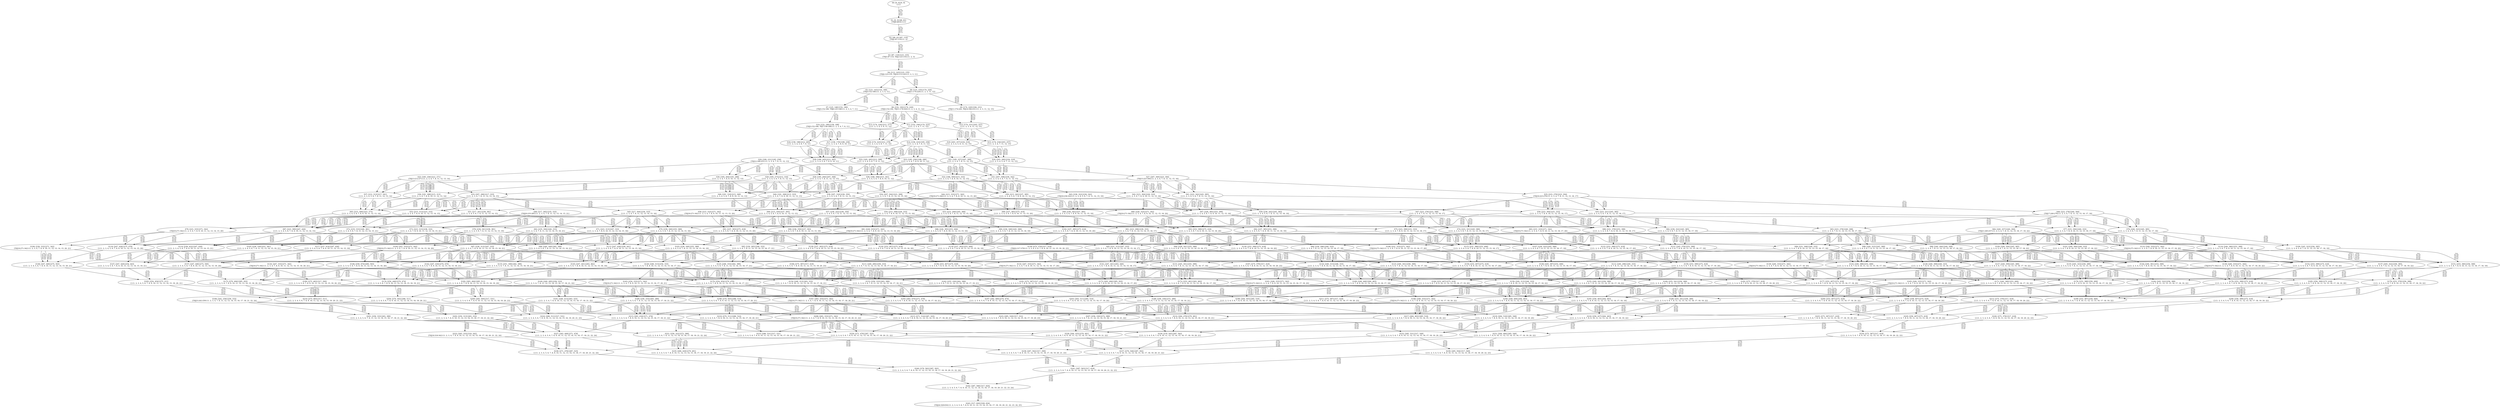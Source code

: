 digraph {
	S0[label="S0: [0, 0] [0, 0] \n{}{}"];
	S1[label="S1: [0, 0] [48, 61] \n{T0J0:48-61}{1}"];
	S2[label="S2: [48, 61] [87, 110] \n{T0J1:87-110}{1, 2}"];
	S3[label="S3: [87, 110] [123, 155] \n{T0J1:87-110, T0J2:123-155}{1, 2, 3}"];
	S4[label="S4: [113, 143] [123, 155] \n{T0J2:123-155, T0J10:113-143}{1, 2, 3, 11}"];
	S5[label="S5: [123, 143] [152, 180] \n{T0J3:152-180}{1, 2, 3, 4, 11}"];
	S6[label="S6: [123, 155] [174, 220] \n{T0J11:174-220}{1, 2, 3, 11, 12}"];
	S7[label="S7: [125, 146] [152, 180] \n{T0J3:152-180, T0J6:125-146}{1, 2, 3, 4, 7, 11}"];
	S8[label="S8: [152, 192] [174, 220] \n{T0J3:152-192, T0J11:174-220}{1, 2, 3, 4, 11, 12}"];
	S9[label="S9: [174, 220] [184, 231] \n{T0J11:174-220, T0J14:184-231}{1, 2, 3, 11, 12, 15}"];
	S10[label="S10: [152, 180] [158, 188] \n{T0J3:152-180, T0J7:158-188}{1, 2, 3, 4, 7, 8, 11}"];
	S11[label="S11: [152, 194] [174, 223] \n{}{1, 2, 3, 4, 7, 11, 12}"];
	S12[label="S12: [174, 231] [203, 257] \n{}{1, 2, 3, 4, 11, 12, 15}"];
	S13[label="S13: [174, 220] [212, 277] \n{}{1, 2, 3, 4, 5, 6, 11, 12}"];
	S14[label="S14: [158, 223] [185, 256] \n{}{1, 2, 3, 4, 7, 8, 11, 12}"];
	S15[label="S15: [174, 234] [203, 257] \n{}{1, 2, 3, 4, 7, 11, 12, 15}"];
	S16[label="S16: [158, 188] [212, 265] \n{}{1, 2, 3, 4, 5, 6, 7, 8, 11}"];
	S17[label="S17: [158, 179] [188, 236] \n{}{1, 2, 3, 4, 7, 8, 9, 10, 11}"];
	S18[label="S18: [174, 223] [212, 279] \n{}{1, 2, 3, 4, 5, 6, 7, 11, 12}"];
	S19[label="S19: [203, 257] [234, 316] \n{}{1, 2, 3, 4, 5, 6, 11, 12, 15}"];
	S20[label="S20: [180, 231] [185, 256] \n{T0J12:180-231}{1, 2, 3, 4, 7, 8, 11, 12, 13}"];
	S21[label="S21: [185, 257] [207, 300] \n{}{1, 2, 3, 4, 7, 8, 11, 12, 15}"];
	S22[label="S22: [185, 265] [212, 308] \n{}{1, 2, 3, 4, 5, 6, 7, 8, 11, 12}"];
	S23[label="S23: [185, 256] [188, 280] \n{}{1, 2, 3, 4, 7, 8, 9, 10, 11, 12}"];
	S24[label="S24: [203, 260] [234, 319] \n{}{1, 2, 3, 4, 5, 6, 7, 11, 12, 15}"];
	S25[label="S25: [185, 256] [212, 271] \n{T0J13:212-271}{1, 2, 3, 4, 7, 8, 11, 12, 13, 14}"];
	S26[label="S26: [185, 264] [207, 308] \n{}{1, 2, 3, 4, 7, 8, 11, 12, 13, 15}"];
	S27[label="S27: [207, 300] [223, 304] \n{T0J15:223-304}{1, 2, 3, 4, 7, 8, 11, 12, 15, 16}"];
	S28[label="S28: [188, 245] [212, 265] \n{}{1, 2, 3, 4, 5, 6, 7, 8, 9, 10, 11}"];
	S29[label="S29: [185, 273] [212, 316] \n{}{1, 2, 3, 4, 5, 6, 7, 8, 11, 12, 13}"];
	S30[label="S30: [185, 264] [191, 288] \n{}{1, 2, 3, 4, 7, 8, 9, 10, 11, 12, 13}"];
	S31[label="S31: [207, 308] [236, 342] \n{}{1, 2, 3, 4, 5, 6, 7, 8, 11, 12, 15}"];
	S32[label="S32: [188, 300] [215, 333] \n{}{1, 2, 3, 4, 7, 8, 9, 10, 11, 12, 15}"];
	S33[label="S33: [207, 296] [217, 333] \n{}{1, 2, 3, 4, 7, 8, 11, 12, 13, 14, 15}"];
	S34[label="S34: [207, 304] [223, 308] \n{}{1, 2, 3, 4, 7, 8, 11, 12, 13, 15, 16}"];
	S35[label="S35: [223, 276] [223, 304] \n{T0J16:223-276}{1, 2, 3, 4, 7, 8, 11, 12, 15, 16, 17}"];
	S36[label="S36: [188, 308] [215, 341] \n{}{1, 2, 3, 4, 5, 6, 7, 8, 9, 10, 11, 12}"];
	S37[label="S37: [212, 313] [217, 341] \n{}{1, 2, 3, 4, 5, 6, 7, 8, 11, 12, 13, 14}"];
	S38[label="S38: [191, 288] [215, 313] \n{}{1, 2, 3, 4, 7, 8, 9, 10, 11, 12, 13, 14}"];
	S39[label="S39: [207, 316] [236, 350] \n{}{1, 2, 3, 4, 5, 6, 7, 8, 11, 12, 13, 15}"];
	S40[label="S40: [191, 308] [215, 333] \n{}{1, 2, 3, 4, 7, 8, 9, 10, 11, 12, 13, 15}"];
	S41[label="S41: [223, 342] [245, 385] \n{}{1, 2, 3, 4, 5, 6, 7, 8, 11, 12, 15, 16}"];
	S42[label="S42: [215, 304] [226, 333] \n{}{1, 2, 3, 4, 7, 8, 9, 10, 11, 12, 15, 16}"];
	S43[label="S43: [236, 322] [236, 342] \n{T0J18:236-322}{1, 2, 3, 4, 5, 6, 7, 8, 11, 12, 15, 19}"];
	S44[label="S44: [215, 333] [271, 342] \n{T0J19:271-342}{1, 2, 3, 4, 7, 8, 9, 10, 11, 12, 15, 20}"];
	S45[label="S45: [217, 304] [239, 333] \n{}{1, 2, 3, 4, 7, 8, 11, 12, 13, 14, 15, 16}"];
	S46[label="S46: [217, 285] [235, 333] \n{T0J20:235-285}{1, 2, 3, 4, 7, 8, 11, 12, 13, 14, 15, 21}"];
	S47[label="S47: [223, 276] [223, 308] \n{}{1, 2, 3, 4, 7, 8, 11, 12, 13, 15, 16, 17}"];
	S48[label="S48: [223, 278] [240, 304] \n{T0J17:240-278}{1, 2, 3, 4, 7, 8, 11, 12, 15, 16, 17, 18}"];
	S49[label="S49: [191, 316] [215, 349] \n{}{1, 2, 3, 4, 5, 6, 7, 8, 9, 10, 11, 12, 13}"];
	S50[label="S50: [215, 342] [237, 385] \n{}{1, 2, 3, 4, 5, 6, 7, 8, 9, 10, 11, 12, 15}"];
	S51[label="S51: [217, 341] [239, 381] \n{}{1, 2, 3, 4, 5, 6, 7, 8, 11, 12, 13, 14, 15}"];
	S52[label="S52: [215, 313] [223, 333] \n{}{1, 2, 3, 4, 7, 8, 9, 10, 11, 12, 13, 14, 15}"];
	S53[label="S53: [223, 349] [245, 389] \n{}{1, 2, 3, 4, 5, 6, 7, 8, 11, 12, 13, 15, 16}"];
	S54[label="S54: [215, 308] [226, 333] \n{}{1, 2, 3, 4, 7, 8, 9, 10, 11, 12, 13, 15, 16}"];
	S55[label="S55: [223, 321] [245, 385] \n{}{1, 2, 3, 4, 5, 6, 7, 8, 11, 12, 15, 16, 17}"];
	S56[label="S56: [223, 304] [231, 333] \n{}{1, 2, 3, 4, 7, 8, 9, 10, 11, 12, 15, 16, 17}"];
	S57[label="S57: [236, 322] [236, 350] \n{}{1, 2, 3, 4, 5, 6, 7, 8, 11, 12, 13, 15, 19}"];
	S58[label="S58: [215, 333] [271, 342] \n{T0J19:271-342}{1, 2, 3, 4, 7, 8, 9, 10, 11, 12, 13, 15, 20}"];
	S59[label="S59: [236, 342] [245, 385] \n{}{1, 2, 3, 4, 5, 6, 7, 8, 11, 12, 15, 16, 19}"];
	S60[label="S60: [226, 333] [271, 342] \n{T0J19:271-342}{1, 2, 3, 4, 7, 8, 9, 10, 11, 12, 15, 16, 20}"];
	S61[label="S61: [223, 296] [239, 333] \n{}{1, 2, 3, 4, 7, 8, 11, 12, 13, 14, 15, 16, 17}"];
	S62[label="S62: [235, 304] [240, 333] \n{}{1, 2, 3, 4, 7, 8, 11, 12, 13, 14, 15, 16, 21}"];
	S63[label="S63: [223, 278] [240, 308] \n{}{1, 2, 3, 4, 7, 8, 11, 12, 13, 15, 16, 17, 18}"];
	S64[label="S64: [240, 257] [240, 304] \n{T0J21:240-257}{1, 2, 3, 4, 7, 8, 11, 12, 15, 16, 17, 18, 22}"];
	S65[label="S65: [215, 349] [223, 373] \n{}{1, 2, 3, 4, 5, 6, 7, 8, 9, 10, 11, 12, 13, 14}"];
	S66[label="S66: [215, 350] [237, 393] \n{}{1, 2, 3, 4, 5, 6, 7, 8, 9, 10, 11, 12, 13, 15}"];
	S67[label="S67: [226, 385] [253, 399] \n{}{1, 2, 3, 4, 5, 6, 7, 8, 9, 10, 11, 12, 15, 16}"];
	S68[label="S68: [236, 342] [237, 385] \n{}{1, 2, 3, 4, 5, 6, 7, 8, 9, 10, 11, 12, 15, 19}"];
	S69[label="S69: [237, 385] [275, 418] \n{}{1, 2, 3, 4, 5, 6, 7, 8, 9, 10, 11, 12, 15, 20}"];
	S70[label="S70: [239, 349] [255, 389] \n{}{1, 2, 3, 4, 5, 6, 7, 8, 11, 12, 13, 14, 15, 16}"];
	S71[label="S71: [223, 313] [247, 333] \n{}{1, 2, 3, 4, 7, 8, 9, 10, 11, 12, 13, 14, 15, 16}"];
	S72[label="S72: [235, 333] [240, 381] \n{}{1, 2, 3, 4, 5, 6, 7, 8, 11, 12, 13, 14, 15, 21}"];
	S73[label="S73: [223, 313] [238, 333] \n{}{1, 2, 3, 4, 7, 8, 9, 10, 11, 12, 13, 14, 15, 21}"];
	S74[label="S74: [223, 321] [245, 389] \n{}{1, 2, 3, 4, 5, 6, 7, 8, 11, 12, 13, 15, 16, 17}"];
	S75[label="S75: [223, 308] [231, 333] \n{}{1, 2, 3, 4, 7, 8, 9, 10, 11, 12, 13, 15, 16, 17}"];
	S76[label="S76: [240, 323] [245, 385] \n{}{1, 2, 3, 4, 5, 6, 7, 8, 11, 12, 15, 16, 17, 18}"];
	S77[label="S77: [231, 304] [240, 333] \n{}{1, 2, 3, 4, 7, 8, 9, 10, 11, 12, 15, 16, 17, 18}"];
	S78[label="S78: [236, 341] [239, 381] \n{}{1, 2, 3, 4, 5, 6, 7, 8, 11, 12, 13, 14, 15, 19}"];
	S79[label="S79: [223, 333] [271, 342] \n{T0J19:271-342}{1, 2, 3, 4, 7, 8, 9, 10, 11, 12, 13, 14, 15, 20}"];
	S80[label="S80: [236, 349] [245, 389] \n{}{1, 2, 3, 4, 5, 6, 7, 8, 11, 12, 13, 15, 16, 19}"];
	S81[label="S81: [226, 333] [271, 342] \n{T0J19:271-342}{1, 2, 3, 4, 7, 8, 9, 10, 11, 12, 13, 15, 16, 20}"];
	S82[label="S82: [239, 322] [245, 385] \n{}{1, 2, 3, 4, 5, 6, 7, 8, 11, 12, 15, 16, 17, 19}"];
	S83[label="S83: [231, 333] [271, 342] \n{T0J19:271-342}{1, 2, 3, 4, 7, 8, 9, 10, 11, 12, 15, 16, 17, 20}"];
	S84[label="S84: [239, 296] [240, 333] \n{}{1, 2, 3, 4, 7, 8, 11, 12, 13, 14, 15, 16, 17, 18}"];
	S85[label="S85: [239, 285] [246, 333] \n{}{1, 2, 3, 4, 7, 8, 11, 12, 13, 14, 15, 16, 17, 21}"];
	S86[label="S86: [240, 264] [240, 308] \n{}{1, 2, 3, 4, 7, 8, 11, 12, 13, 15, 16, 17, 18, 22}"];
	S87[label="S87: [223, 390] [247, 426] \n{}{1, 2, 3, 4, 5, 6, 7, 8, 9, 10, 11, 12, 13, 14, 15}"];
	S88[label="S88: [226, 393] [253, 406] \n{}{1, 2, 3, 4, 5, 6, 7, 8, 9, 10, 11, 12, 13, 15, 16}"];
	S89[label="S89: [231, 378] [253, 399] \n{}{1, 2, 3, 4, 5, 6, 7, 8, 9, 10, 11, 12, 15, 16, 17}"];
	S90[label="S90: [236, 350] [237, 393] \n{}{1, 2, 3, 4, 5, 6, 7, 8, 9, 10, 11, 12, 13, 15, 19}"];
	S91[label="S91: [237, 393] [275, 418] \n{}{1, 2, 3, 4, 5, 6, 7, 8, 9, 10, 11, 12, 13, 15, 20}"];
	S92[label="S92: [237, 385] [253, 399] \n{}{1, 2, 3, 4, 5, 6, 7, 8, 9, 10, 11, 12, 15, 16, 19}"];
	S93[label="S93: [253, 399] [275, 418] \n{}{1, 2, 3, 4, 5, 6, 7, 8, 9, 10, 11, 12, 15, 16, 20}"];
	S94[label="S94: [239, 341] [255, 389] \n{}{1, 2, 3, 4, 5, 6, 7, 8, 11, 12, 13, 14, 15, 16, 17}"];
	S95[label="S95: [231, 313] [247, 333] \n{}{1, 2, 3, 4, 7, 8, 9, 10, 11, 12, 13, 14, 15, 16, 17}"];
	S96[label="S96: [240, 349] [262, 389] \n{}{1, 2, 3, 4, 5, 6, 7, 8, 11, 12, 13, 14, 15, 16, 21}"];
	S97[label="S97: [238, 313] [247, 333] \n{}{1, 2, 3, 4, 7, 8, 9, 10, 11, 12, 13, 14, 15, 16, 21}"];
	S98[label="S98: [240, 323] [245, 389] \n{}{1, 2, 3, 4, 5, 6, 7, 8, 11, 12, 13, 15, 16, 17, 18}"];
	S99[label="S99: [231, 308] [240, 333] \n{}{1, 2, 3, 4, 7, 8, 9, 10, 11, 12, 13, 15, 16, 17, 18}"];
	S100[label="S100: [240, 304] [245, 385] \n{}{1, 2, 3, 4, 5, 6, 7, 8, 11, 12, 15, 16, 17, 18, 22}"];
	S101[label="S101: [240, 304] [240, 333] \n{}{1, 2, 3, 4, 7, 8, 9, 10, 11, 12, 15, 16, 17, 18, 22}"];
	S102[label="S102: [237, 385] [275, 418] \n{}{1, 2, 3, 4, 5, 6, 7, 8, 9, 10, 11, 12, 15, 19, 20}"];
	S103[label="S103: [239, 349] [255, 389] \n{}{1, 2, 3, 4, 5, 6, 7, 8, 11, 12, 13, 14, 15, 16, 19}"];
	S104[label="S104: [247, 333] [271, 342] \n{T0J19:271-342}{1, 2, 3, 4, 7, 8, 9, 10, 11, 12, 13, 14, 15, 16, 20}"];
	S105[label="S105: [239, 330] [251, 381] \n{}{1, 2, 3, 4, 5, 6, 7, 8, 11, 12, 13, 14, 15, 19, 21}"];
	S106[label="S106: [238, 333] [271, 342] \n{T0J19:271-342}{1, 2, 3, 4, 7, 8, 9, 10, 11, 12, 13, 14, 15, 20, 21}"];
	S107[label="S107: [239, 322] [245, 389] \n{}{1, 2, 3, 4, 5, 6, 7, 8, 11, 12, 13, 15, 16, 17, 19}"];
	S108[label="S108: [231, 333] [271, 342] \n{T0J19:271-342}{1, 2, 3, 4, 7, 8, 9, 10, 11, 12, 13, 15, 16, 17, 20}"];
	S109[label="S109: [245, 323] [256, 385] \n{}{1, 2, 3, 4, 5, 6, 7, 8, 11, 12, 15, 16, 17, 18, 19}"];
	S110[label="S110: [240, 333] [271, 342] \n{T0J19:271-342}{1, 2, 3, 4, 7, 8, 9, 10, 11, 12, 15, 16, 17, 18, 20}"];
	S111[label="S111: [240, 285] [256, 333] \n{}{1, 2, 3, 4, 7, 8, 11, 12, 13, 14, 15, 16, 17, 18, 21}"];
	S112[label="S112: [240, 296] [240, 333] \n{}{1, 2, 3, 4, 7, 8, 11, 12, 13, 14, 15, 16, 17, 18, 22}"];
	S113[label="S113: [247, 426] [258, 441] \n{}{1, 2, 3, 4, 5, 6, 7, 8, 9, 10, 11, 12, 13, 14, 15, 16}"];
	S114[label="S114: [238, 422] [247, 426] \n{}{1, 2, 3, 4, 5, 6, 7, 8, 9, 10, 11, 12, 13, 14, 15, 21}"];
	S115[label="S115: [231, 386] [253, 406] \n{}{1, 2, 3, 4, 5, 6, 7, 8, 9, 10, 11, 12, 13, 15, 16, 17}"];
	S116[label="S116: [240, 380] [253, 399] \n{}{1, 2, 3, 4, 5, 6, 7, 8, 9, 10, 11, 12, 15, 16, 17, 18}"];
	S117[label="S117: [237, 414] [247, 426] \n{}{1, 2, 3, 4, 5, 6, 7, 8, 9, 10, 11, 12, 13, 14, 15, 19}"];
	S118[label="S118: [247, 426] [275, 479] \n{}{1, 2, 3, 4, 5, 6, 7, 8, 9, 10, 11, 12, 13, 14, 15, 20}"];
	S119[label="S119: [237, 393] [253, 406] \n{}{1, 2, 3, 4, 5, 6, 7, 8, 9, 10, 11, 12, 13, 15, 16, 19}"];
	S120[label="S120: [253, 407] [275, 418] \n{}{1, 2, 3, 4, 5, 6, 7, 8, 9, 10, 11, 12, 13, 15, 16, 20}"];
	S121[label="S121: [245, 379] [253, 399] \n{}{1, 2, 3, 4, 5, 6, 7, 8, 9, 10, 11, 12, 15, 16, 17, 19}"];
	S122[label="S122: [253, 399] [275, 418] \n{}{1, 2, 3, 4, 5, 6, 7, 8, 9, 10, 11, 12, 15, 16, 17, 20}"];
	S123[label="S123: [240, 341] [256, 389] \n{}{1, 2, 3, 4, 5, 6, 7, 8, 11, 12, 13, 14, 15, 16, 17, 18}"];
	S124[label="S124: [240, 313] [248, 333] \n{}{1, 2, 3, 4, 7, 8, 9, 10, 11, 12, 13, 14, 15, 16, 17, 18}"];
	S125[label="S125: [246, 333] [262, 389] \n{}{1, 2, 3, 4, 5, 6, 7, 8, 11, 12, 13, 14, 15, 16, 17, 21}"];
	S126[label="S126: [246, 313] [254, 333] \n{}{1, 2, 3, 4, 7, 8, 9, 10, 11, 12, 13, 14, 15, 16, 17, 21}"];
	S127[label="S127: [240, 309] [245, 389] \n{}{1, 2, 3, 4, 5, 6, 7, 8, 11, 12, 13, 15, 16, 17, 18, 22}"];
	S128[label="S128: [240, 308] [240, 333] \n{}{1, 2, 3, 4, 7, 8, 9, 10, 11, 12, 13, 15, 16, 17, 18, 22}"];
	S129[label="S129: [237, 393] [275, 418] \n{}{1, 2, 3, 4, 5, 6, 7, 8, 9, 10, 11, 12, 13, 15, 19, 20}"];
	S130[label="S130: [253, 399] [275, 418] \n{}{1, 2, 3, 4, 5, 6, 7, 8, 9, 10, 11, 12, 15, 16, 19, 20}"];
	S131[label="S131: [245, 341] [255, 389] \n{}{1, 2, 3, 4, 5, 6, 7, 8, 11, 12, 13, 14, 15, 16, 17, 19}"];
	S132[label="S132: [247, 333] [271, 342] \n{T0J19:271-342}{1, 2, 3, 4, 7, 8, 9, 10, 11, 12, 13, 14, 15, 16, 17, 20}"];
	S133[label="S133: [251, 349] [262, 389] \n{}{1, 2, 3, 4, 5, 6, 7, 8, 11, 12, 13, 14, 15, 16, 19, 21}"];
	S134[label="S134: [247, 333] [271, 342] \n{T0J19:271-342}{1, 2, 3, 4, 7, 8, 9, 10, 11, 12, 13, 14, 15, 16, 20, 21}"];
	S135[label="S135: [245, 323] [256, 389] \n{}{1, 2, 3, 4, 5, 6, 7, 8, 11, 12, 13, 15, 16, 17, 18, 19}"];
	S136[label="S136: [240, 333] [271, 342] \n{T0J19:271-342}{1, 2, 3, 4, 7, 8, 9, 10, 11, 12, 13, 15, 16, 17, 18, 20}"];
	S137[label="S137: [245, 322] [256, 385] \n{}{1, 2, 3, 4, 5, 6, 7, 8, 11, 12, 15, 16, 17, 18, 19, 22}"];
	S138[label="S138: [240, 333] [271, 342] \n{T0J19:271-342}{1, 2, 3, 4, 7, 8, 9, 10, 11, 12, 15, 16, 17, 18, 20, 22}"];
	S139[label="S139: [275, 379] [317, 418] \n{T0J22:317-379}{1, 2, 3, 4, 5, 6, 7, 8, 9, 10, 11, 12, 15, 19, 20, 23}"];
	S140[label="S140: [240, 285] [256, 333] \n{}{1, 2, 3, 4, 7, 8, 11, 12, 13, 14, 15, 16, 17, 18, 21, 22}"];
	S141[label="S141: [247, 441] [263, 446] \n{}{1, 2, 3, 4, 5, 6, 7, 8, 9, 10, 11, 12, 13, 14, 15, 16, 17}"];
	S142[label="S142: [247, 434] [270, 470] \n{}{1, 2, 3, 4, 5, 6, 7, 8, 9, 10, 11, 12, 13, 14, 15, 16, 21}"];
	S143[label="S143: [240, 388] [253, 406] \n{}{1, 2, 3, 4, 5, 6, 7, 8, 9, 10, 11, 12, 13, 15, 16, 17, 18}"];
	S144[label="S144: [240, 361] [253, 399] \n{}{1, 2, 3, 4, 5, 6, 7, 8, 9, 10, 11, 12, 15, 16, 17, 18, 22}"];
	S145[label="S145: [247, 441] [263, 462] \n{}{1, 2, 3, 4, 5, 6, 7, 8, 9, 10, 11, 12, 13, 14, 15, 16, 19}"];
	S146[label="S146: [258, 474] [285, 503] \n{}{1, 2, 3, 4, 5, 6, 7, 8, 9, 10, 11, 12, 13, 14, 15, 16, 20}"];
	S147[label="S147: [247, 426] [254, 443] \n{}{1, 2, 3, 4, 5, 6, 7, 8, 9, 10, 11, 12, 13, 14, 15, 19, 21}"];
	S148[label="S148: [247, 446] [275, 503] \n{}{1, 2, 3, 4, 5, 6, 7, 8, 9, 10, 11, 12, 13, 14, 15, 20, 21}"];
	S149[label="S149: [245, 387] [253, 406] \n{}{1, 2, 3, 4, 5, 6, 7, 8, 9, 10, 11, 12, 13, 15, 16, 17, 19}"];
	S150[label="S150: [253, 407] [275, 418] \n{}{1, 2, 3, 4, 5, 6, 7, 8, 9, 10, 11, 12, 13, 15, 16, 17, 20}"];
	S151[label="S151: [253, 380] [256, 399] \n{}{1, 2, 3, 4, 5, 6, 7, 8, 9, 10, 11, 12, 15, 16, 17, 18, 19}"];
	S152[label="S152: [253, 399] [275, 418] \n{}{1, 2, 3, 4, 5, 6, 7, 8, 9, 10, 11, 12, 15, 16, 17, 18, 20}"];
	S153[label="S153: [256, 333] [263, 389] \n{}{1, 2, 3, 4, 5, 6, 7, 8, 11, 12, 13, 14, 15, 16, 17, 18, 21}"];
	S154[label="S154: [248, 313] [263, 333] \n{}{1, 2, 3, 4, 7, 8, 9, 10, 11, 12, 13, 14, 15, 16, 17, 18, 21}"];
	S155[label="S155: [240, 341] [256, 389] \n{}{1, 2, 3, 4, 5, 6, 7, 8, 11, 12, 13, 14, 15, 16, 17, 18, 22}"];
	S156[label="S156: [240, 313] [248, 333] \n{}{1, 2, 3, 4, 7, 8, 9, 10, 11, 12, 13, 14, 15, 16, 17, 18, 22}"];
	S157[label="S157: [247, 446] [275, 500] \n{}{1, 2, 3, 4, 5, 6, 7, 8, 9, 10, 11, 12, 13, 14, 15, 19, 20}"];
	S158[label="S158: [253, 407] [275, 418] \n{}{1, 2, 3, 4, 5, 6, 7, 8, 9, 10, 11, 12, 13, 15, 16, 19, 20}"];
	S159[label="S159: [253, 399] [275, 418] \n{}{1, 2, 3, 4, 5, 6, 7, 8, 9, 10, 11, 12, 15, 16, 17, 19, 20}"];
	S160[label="S160: [255, 341] [256, 389] \n{}{1, 2, 3, 4, 5, 6, 7, 8, 11, 12, 13, 14, 15, 16, 17, 18, 19}"];
	S161[label="S161: [248, 333] [271, 342] \n{T0J19:271-342}{1, 2, 3, 4, 7, 8, 9, 10, 11, 12, 13, 14, 15, 16, 17, 18, 20}"];
	S162[label="S162: [255, 330] [262, 389] \n{}{1, 2, 3, 4, 5, 6, 7, 8, 11, 12, 13, 14, 15, 16, 17, 19, 21}"];
	S163[label="S163: [254, 333] [271, 342] \n{T0J19:271-342}{1, 2, 3, 4, 7, 8, 9, 10, 11, 12, 13, 14, 15, 16, 17, 20, 21}"];
	S164[label="S164: [245, 322] [256, 389] \n{}{1, 2, 3, 4, 5, 6, 7, 8, 11, 12, 13, 15, 16, 17, 18, 19, 22}"];
	S165[label="S165: [240, 333] [271, 342] \n{T0J19:271-342}{1, 2, 3, 4, 7, 8, 9, 10, 11, 12, 13, 15, 16, 17, 18, 20, 22}"];
	S166[label="S166: [275, 387] [317, 418] \n{}{1, 2, 3, 4, 5, 6, 7, 8, 9, 10, 11, 12, 13, 15, 19, 20, 23}"];
	S167[label="S167: [275, 379] [317, 418] \n{}{1, 2, 3, 4, 5, 6, 7, 8, 9, 10, 11, 12, 15, 16, 19, 20, 23}"];
	S168[label="S168: [242, 259] [256, 333] \n{T0J23:242-259}{1, 2, 3, 4, 7, 8, 11, 12, 13, 14, 15, 16, 17, 18, 21, 22, 24}"];
	S169[label="S169: [248, 446] [264, 463] \n{}{1, 2, 3, 4, 5, 6, 7, 8, 9, 10, 11, 12, 13, 14, 15, 16, 17, 18}"];
	S170[label="S170: [254, 454] [270, 470] \n{}{1, 2, 3, 4, 5, 6, 7, 8, 9, 10, 11, 12, 13, 14, 15, 16, 17, 21}"];
	S171[label="S171: [240, 369] [253, 406] \n{}{1, 2, 3, 4, 5, 6, 7, 8, 9, 10, 11, 12, 13, 15, 16, 17, 18, 22}"];
	S172[label="S172: [253, 461] [263, 462] \n{}{1, 2, 3, 4, 5, 6, 7, 8, 9, 10, 11, 12, 13, 14, 15, 16, 17, 19}"];
	S173[label="S173: [263, 494] [285, 503] \n{}{1, 2, 3, 4, 5, 6, 7, 8, 9, 10, 11, 12, 13, 14, 15, 16, 17, 20}"];
	S174[label="S174: [254, 446] [270, 474] \n{}{1, 2, 3, 4, 5, 6, 7, 8, 9, 10, 11, 12, 13, 14, 15, 16, 19, 21}"];
	S175[label="S175: [270, 494] [285, 503] \n{}{1, 2, 3, 4, 5, 6, 7, 8, 9, 10, 11, 12, 13, 14, 15, 16, 20, 21}"];
	S176[label="S176: [253, 388] [256, 406] \n{}{1, 2, 3, 4, 5, 6, 7, 8, 9, 10, 11, 12, 13, 15, 16, 17, 18, 19}"];
	S177[label="S177: [253, 407] [275, 418] \n{}{1, 2, 3, 4, 5, 6, 7, 8, 9, 10, 11, 12, 13, 15, 16, 17, 18, 20}"];
	S178[label="S178: [253, 379] [256, 399] \n{}{1, 2, 3, 4, 5, 6, 7, 8, 9, 10, 11, 12, 15, 16, 17, 18, 19, 22}"];
	S179[label="S179: [253, 399] [275, 418] \n{}{1, 2, 3, 4, 5, 6, 7, 8, 9, 10, 11, 12, 15, 16, 17, 18, 20, 22}"];
	S180[label="S180: [256, 333] [263, 389] \n{}{1, 2, 3, 4, 5, 6, 7, 8, 11, 12, 13, 14, 15, 16, 17, 18, 21, 22}"];
	S181[label="S181: [248, 313] [263, 333] \n{}{1, 2, 3, 4, 7, 8, 9, 10, 11, 12, 13, 14, 15, 16, 17, 18, 21, 22}"];
	S182[label="S182: [263, 494] [285, 511] \n{}{1, 2, 3, 4, 5, 6, 7, 8, 9, 10, 11, 12, 13, 14, 15, 16, 19, 20}"];
	S183[label="S183: [254, 454] [275, 511] \n{}{1, 2, 3, 4, 5, 6, 7, 8, 9, 10, 11, 12, 13, 14, 15, 19, 20, 21}"];
	S184[label="S184: [253, 407] [275, 418] \n{}{1, 2, 3, 4, 5, 6, 7, 8, 9, 10, 11, 12, 13, 15, 16, 17, 19, 20}"];
	S185[label="S185: [256, 399] [275, 418] \n{}{1, 2, 3, 4, 5, 6, 7, 8, 9, 10, 11, 12, 15, 16, 17, 18, 19, 20}"];
	S186[label="S186: [256, 330] [272, 389] \n{}{1, 2, 3, 4, 5, 6, 7, 8, 11, 12, 13, 14, 15, 16, 17, 18, 19, 21}"];
	S187[label="S187: [263, 333] [271, 342] \n{T0J19:271-342}{1, 2, 3, 4, 7, 8, 9, 10, 11, 12, 13, 14, 15, 16, 17, 18, 20, 21}"];
	S188[label="S188: [255, 341] [256, 389] \n{}{1, 2, 3, 4, 5, 6, 7, 8, 11, 12, 13, 14, 15, 16, 17, 18, 19, 22}"];
	S189[label="S189: [248, 333] [271, 342] \n{T0J19:271-342}{1, 2, 3, 4, 7, 8, 9, 10, 11, 12, 13, 14, 15, 16, 17, 18, 20, 22}"];
	S190[label="S190: [275, 483] [317, 500] \n{}{1, 2, 3, 4, 5, 6, 7, 8, 9, 10, 11, 12, 13, 14, 15, 19, 20, 23}"];
	S191[label="S191: [275, 387] [317, 418] \n{}{1, 2, 3, 4, 5, 6, 7, 8, 9, 10, 11, 12, 13, 15, 16, 19, 20, 23}"];
	S192[label="S192: [275, 379] [317, 418] \n{}{1, 2, 3, 4, 5, 6, 7, 8, 9, 10, 11, 12, 15, 16, 17, 19, 20, 23}"];
	S193[label="S193: [263, 470] [271, 476] \n{}{1, 2, 3, 4, 5, 6, 7, 8, 9, 10, 11, 12, 13, 14, 15, 16, 17, 18, 21}"];
	S194[label="S194: [248, 406] [264, 463] \n{}{1, 2, 3, 4, 5, 6, 7, 8, 9, 10, 11, 12, 13, 14, 15, 16, 17, 18, 22}"];
	S195[label="S195: [256, 463] [264, 483] \n{}{1, 2, 3, 4, 5, 6, 7, 8, 9, 10, 11, 12, 13, 14, 15, 16, 17, 18, 19}"];
	S196[label="S196: [264, 503] [285, 516] \n{}{1, 2, 3, 4, 5, 6, 7, 8, 9, 10, 11, 12, 13, 14, 15, 16, 17, 18, 20}"];
	S197[label="S197: [262, 466] [270, 474] \n{}{1, 2, 3, 4, 5, 6, 7, 8, 9, 10, 11, 12, 13, 14, 15, 16, 17, 19, 21}"];
	S198[label="S198: [270, 503] [286, 514] \n{}{1, 2, 3, 4, 5, 6, 7, 8, 9, 10, 11, 12, 13, 14, 15, 16, 17, 20, 21}"];
	S199[label="S199: [253, 387] [256, 406] \n{}{1, 2, 3, 4, 5, 6, 7, 8, 9, 10, 11, 12, 13, 15, 16, 17, 18, 19, 22}"];
	S200[label="S200: [253, 407] [275, 418] \n{}{1, 2, 3, 4, 5, 6, 7, 8, 9, 10, 11, 12, 13, 15, 16, 17, 18, 20, 22}"];
	S201[label="S201: [256, 333] [263, 389] \n{}{1, 2, 3, 4, 5, 6, 7, 8, 11, 12, 13, 14, 15, 16, 17, 18, 21, 22, 24}"];
	S202[label="S202: [250, 313] [263, 333] \n{}{1, 2, 3, 4, 7, 8, 9, 10, 11, 12, 13, 14, 15, 16, 17, 18, 21, 22, 24}"];
	S203[label="S203: [263, 511] [285, 514] \n{}{1, 2, 3, 4, 5, 6, 7, 8, 9, 10, 11, 12, 13, 14, 15, 16, 17, 19, 20}"];
	S204[label="S204: [270, 502] [286, 511] \n{}{1, 2, 3, 4, 5, 6, 7, 8, 9, 10, 11, 12, 13, 14, 15, 16, 19, 20, 21}"];
	S205[label="S205: [256, 407] [275, 418] \n{}{1, 2, 3, 4, 5, 6, 7, 8, 9, 10, 11, 12, 13, 15, 16, 17, 18, 19, 20}"];
	S206[label="S206: [256, 399] [275, 418] \n{}{1, 2, 3, 4, 5, 6, 7, 8, 9, 10, 11, 12, 15, 16, 17, 18, 19, 20, 22}"];
	S207[label="S207: [256, 330] [272, 389] \n{}{1, 2, 3, 4, 5, 6, 7, 8, 11, 12, 13, 14, 15, 16, 17, 18, 19, 21, 22}"];
	S208[label="S208: [263, 333] [271, 342] \n{T0J19:271-342}{1, 2, 3, 4, 7, 8, 9, 10, 11, 12, 13, 14, 15, 16, 17, 18, 20, 21, 22}"];
	S209[label="S209: [285, 500] [317, 531] \n{}{1, 2, 3, 4, 5, 6, 7, 8, 9, 10, 11, 12, 13, 14, 15, 16, 19, 20, 23}"];
	S210[label="S210: [275, 483] [317, 511] \n{}{1, 2, 3, 4, 5, 6, 7, 8, 9, 10, 11, 12, 13, 14, 15, 19, 20, 21, 23}"];
	S211[label="S211: [275, 387] [317, 418] \n{}{1, 2, 3, 4, 5, 6, 7, 8, 9, 10, 11, 12, 13, 15, 16, 17, 19, 20, 23}"];
	S212[label="S212: [275, 379] [317, 418] \n{}{1, 2, 3, 4, 5, 6, 7, 8, 9, 10, 11, 12, 15, 16, 17, 18, 19, 20, 23}"];
	S213[label="S213: [263, 434] [271, 476] \n{}{1, 2, 3, 4, 5, 6, 7, 8, 9, 10, 11, 12, 13, 14, 15, 16, 17, 18, 21, 22}"];
	S214[label="S214: [264, 476] [279, 491] \n{}{1, 2, 3, 4, 5, 6, 7, 8, 9, 10, 11, 12, 13, 14, 15, 16, 17, 18, 19, 21}"];
	S215[label="S215: [271, 514] [287, 525] \n{}{1, 2, 3, 4, 5, 6, 7, 8, 9, 10, 11, 12, 13, 14, 15, 16, 17, 18, 20, 21}"];
	S216[label="S216: [256, 427] [264, 483] \n{}{1, 2, 3, 4, 5, 6, 7, 8, 9, 10, 11, 12, 13, 14, 15, 16, 17, 18, 19, 22}"];
	S217[label="S217: [264, 463] [285, 516] \n{}{1, 2, 3, 4, 5, 6, 7, 8, 9, 10, 11, 12, 13, 14, 15, 16, 17, 18, 20, 22}"];
	S218[label="S218: [264, 516] [285, 549] \n{}{1, 2, 3, 4, 5, 6, 7, 8, 9, 10, 11, 12, 13, 14, 15, 16, 17, 18, 19, 20}"];
	S219[label="S219: [270, 511] [286, 522] \n{}{1, 2, 3, 4, 5, 6, 7, 8, 9, 10, 11, 12, 13, 14, 15, 16, 17, 19, 20, 21}"];
	S220[label="S220: [256, 407] [275, 418] \n{}{1, 2, 3, 4, 5, 6, 7, 8, 9, 10, 11, 12, 13, 15, 16, 17, 18, 19, 20, 22}"];
	S221[label="S221: [258, 322] [272, 389] \n{}{1, 2, 3, 4, 5, 6, 7, 8, 11, 12, 13, 14, 15, 16, 17, 18, 19, 21, 22, 24}"];
	S222[label="S222: [263, 333] [318, 342] \n{T0J19:318-342}{1, 2, 3, 4, 7, 8, 9, 10, 11, 12, 13, 14, 15, 16, 17, 18, 20, 21, 22, 24}"];
	S223[label="S223: [285, 520] [317, 531] \n{}{1, 2, 3, 4, 5, 6, 7, 8, 9, 10, 11, 12, 13, 14, 15, 16, 17, 19, 20, 23}"];
	S224[label="S224: [286, 511] [317, 531] \n{}{1, 2, 3, 4, 5, 6, 7, 8, 9, 10, 11, 12, 13, 14, 15, 16, 19, 20, 21, 23}"];
	S225[label="S225: [275, 387] [317, 418] \n{}{1, 2, 3, 4, 5, 6, 7, 8, 9, 10, 11, 12, 13, 15, 16, 17, 18, 19, 20, 23}"];
	S226[label="S226: [275, 379] [317, 418] \n{}{1, 2, 3, 4, 5, 6, 7, 8, 9, 10, 11, 12, 15, 16, 17, 18, 19, 20, 22, 23}"];
	S227[label="S227: [263, 408] [271, 476] \n{}{1, 2, 3, 4, 5, 6, 7, 8, 9, 10, 11, 12, 13, 14, 15, 16, 17, 18, 21, 22, 24}"];
	S228[label="S228: [264, 455] [279, 491] \n{}{1, 2, 3, 4, 5, 6, 7, 8, 9, 10, 11, 12, 13, 14, 15, 16, 17, 18, 19, 21, 22}"];
	S229[label="S229: [271, 476] [287, 525] \n{}{1, 2, 3, 4, 5, 6, 7, 8, 9, 10, 11, 12, 13, 14, 15, 16, 17, 18, 20, 21, 22}"];
	S230[label="S230: [279, 545] [287, 562] \n{}{1, 2, 3, 4, 5, 6, 7, 8, 9, 10, 11, 12, 13, 14, 15, 16, 17, 18, 19, 20, 21}"];
	S231[label="S231: [264, 484] [285, 549] \n{}{1, 2, 3, 4, 5, 6, 7, 8, 9, 10, 11, 12, 13, 14, 15, 16, 17, 18, 19, 20, 22}"];
	S232[label="S232: [285, 531] [317, 549] \n{}{1, 2, 3, 4, 5, 6, 7, 8, 9, 10, 11, 12, 13, 14, 15, 16, 17, 18, 19, 20, 23}"];
	S233[label="S233: [286, 531] [317, 531] \n{}{1, 2, 3, 4, 5, 6, 7, 8, 9, 10, 11, 12, 13, 14, 15, 16, 17, 19, 20, 21, 23}"];
	S234[label="S234: [275, 387] [317, 418] \n{}{1, 2, 3, 4, 5, 6, 7, 8, 9, 10, 11, 12, 13, 15, 16, 17, 18, 19, 20, 22, 23}"];
	S235[label="S235: [266, 429] [279, 491] \n{}{1, 2, 3, 4, 5, 6, 7, 8, 9, 10, 11, 12, 13, 14, 15, 16, 17, 18, 19, 21, 22, 24}"];
	S236[label="S236: [271, 476] [287, 525] \n{}{1, 2, 3, 4, 5, 6, 7, 8, 9, 10, 11, 12, 13, 14, 15, 16, 17, 18, 20, 21, 22, 24}"];
	S237[label="S237: [279, 546] [287, 562] \n{}{1, 2, 3, 4, 5, 6, 7, 8, 9, 10, 11, 12, 13, 14, 15, 16, 17, 18, 19, 20, 21, 22}"];
	S238[label="S238: [287, 562] [317, 599] \n{}{1, 2, 3, 4, 5, 6, 7, 8, 9, 10, 11, 12, 13, 14, 15, 16, 17, 18, 19, 20, 21, 23}"];
	S239[label="S239: [285, 504] [317, 549] \n{}{1, 2, 3, 4, 5, 6, 7, 8, 9, 10, 11, 12, 13, 14, 15, 16, 17, 18, 19, 20, 22, 23}"];
	S240[label="S240: [279, 562] [287, 563] \n{}{1, 2, 3, 4, 5, 6, 7, 8, 9, 10, 11, 12, 13, 14, 15, 16, 17, 18, 19, 20, 21, 22, 24}"];
	S241[label="S241: [287, 563] [317, 618] \n{}{1, 2, 3, 4, 5, 6, 7, 8, 9, 10, 11, 12, 13, 14, 15, 16, 17, 18, 19, 20, 21, 22, 23}"];
	S242[label="S242: [287, 566] [317, 620] \n{}{1, 2, 3, 4, 5, 6, 7, 8, 9, 10, 11, 12, 13, 14, 15, 16, 17, 18, 19, 20, 21, 22, 23, 24}"];
	S243[label="S243: [317, 620] [328, 634] \n{T0J24:328-634}{1, 2, 3, 4, 5, 6, 7, 8, 9, 10, 11, 12, 13, 14, 15, 16, 17, 18, 19, 20, 21, 22, 23, 24, 25}"];
	S0 -> S1[label="T0 J0\nDL=700\nES=0\nLS=0\nEF=48\nLF=61",fontsize=8];
	S1 -> S2[label="T0 J1\nDL=700\nES=48\nLS=61\nEF=87\nLF=110",fontsize=8];
	S2 -> S3[label="T0 J2\nDL=700\nES=48\nLS=61\nEF=123\nLF=155",fontsize=8];
	S3 -> S4[label="T0 J10\nDL=700\nES=87\nLS=110\nEF=113\nLF=143",fontsize=8];
	S4 -> S5[label="T0 J3\nDL=700\nES=123\nLS=143\nEF=152\nLF=180",fontsize=8];
	S4 -> S6[label="T0 J11\nDL=700\nES=113\nLS=143\nEF=174\nLF=220",fontsize=8];
	S5 -> S7[label="T0 J6\nDL=700\nES=123\nLS=143\nEF=125\nLF=146",fontsize=8];
	S5 -> S8[label="T0 J11\nDL=700\nES=123\nLS=143\nEF=184\nLF=220",fontsize=8];
	S6 -> S8[label="T0 J3\nDL=700\nES=123\nLS=155\nEF=152\nLF=192",fontsize=8];
	S6 -> S9[label="T0 J14\nDL=700\nES=123\nLS=154\nEF=184\nLF=231",fontsize=8];
	S7 -> S10[label="T0 J7\nDL=700\nES=125\nLS=146\nEF=158\nLF=188",fontsize=8];
	S7 -> S11[label="T0 J11\nDL=700\nES=125\nLS=146\nEF=186\nLF=223",fontsize=8];
	S8 -> S13[label="T0 J4\nDL=700\nES=152\nLS=192\nEF=220\nLF=277",fontsize=8];
	S8 -> S13[label="T0 J5\nDL=700\nES=152\nLS=192\nEF=212\nLF=267",fontsize=8];
	S8 -> S11[label="T0 J6\nDL=700\nES=152\nLS=191\nEF=154\nLF=194",fontsize=8];
	S8 -> S12[label="T0 J14\nDL=700\nES=152\nLS=154\nEF=213\nLF=231",fontsize=8];
	S9 -> S12[label="T0 J3\nDL=700\nES=174\nLS=220\nEF=203\nLF=257",fontsize=8];
	S10 -> S16[label="T0 J4\nDL=700\nES=152\nLS=180\nEF=220\nLF=265",fontsize=8];
	S10 -> S16[label="T0 J5\nDL=700\nES=152\nLS=180\nEF=212\nLF=255",fontsize=8];
	S10 -> S17[label="T0 J8\nDL=700\nES=158\nLS=179\nEF=188\nLF=217",fontsize=8];
	S10 -> S17[label="T0 J9\nDL=700\nES=158\nLS=179\nEF=203\nLF=236",fontsize=8];
	S10 -> S14[label="T0 J11\nDL=700\nES=152\nLS=179\nEF=213\nLF=256",fontsize=8];
	S11 -> S18[label="T0 J4\nDL=700\nES=152\nLS=194\nEF=220\nLF=279",fontsize=8];
	S11 -> S18[label="T0 J5\nDL=700\nES=152\nLS=194\nEF=212\nLF=269",fontsize=8];
	S11 -> S14[label="T0 J7\nDL=700\nES=152\nLS=194\nEF=185\nLF=236",fontsize=8];
	S11 -> S15[label="T0 J14\nDL=700\nES=152\nLS=154\nEF=213\nLF=231",fontsize=8];
	S12 -> S19[label="T0 J4\nDL=700\nES=174\nLS=231\nEF=242\nLF=316",fontsize=8];
	S12 -> S19[label="T0 J5\nDL=700\nES=174\nLS=231\nEF=234\nLF=306",fontsize=8];
	S12 -> S15[label="T0 J6\nDL=700\nES=174\nLS=231\nEF=176\nLF=234",fontsize=8];
	S13 -> S18[label="T0 J6\nDL=700\nES=174\nLS=220\nEF=176\nLF=223",fontsize=8];
	S14 -> S22[label="T0 J4\nDL=700\nES=158\nLS=223\nEF=226\nLF=308",fontsize=8];
	S14 -> S22[label="T0 J5\nDL=700\nES=158\nLS=223\nEF=218\nLF=298",fontsize=8];
	S14 -> S23[label="T0 J8\nDL=700\nES=158\nLS=223\nEF=188\nLF=261",fontsize=8];
	S14 -> S23[label="T0 J9\nDL=700\nES=158\nLS=223\nEF=203\nLF=280",fontsize=8];
	S14 -> S20[label="T0 J12\nDL=700\nES=174\nLS=223\nEF=180\nLF=231",fontsize=8];
	S14 -> S21[label="T0 J14\nDL=700\nES=158\nLS=223\nEF=219\nLF=300",fontsize=8];
	S15 -> S24[label="T0 J4\nDL=700\nES=174\nLS=234\nEF=242\nLF=319",fontsize=8];
	S15 -> S24[label="T0 J5\nDL=700\nES=174\nLS=234\nEF=234\nLF=309",fontsize=8];
	S15 -> S21[label="T0 J7\nDL=700\nES=174\nLS=234\nEF=207\nLF=276",fontsize=8];
	S16 -> S28[label="T0 J8\nDL=700\nES=158\nLS=188\nEF=188\nLF=226",fontsize=8];
	S16 -> S28[label="T0 J9\nDL=700\nES=158\nLS=188\nEF=203\nLF=245",fontsize=8];
	S16 -> S22[label="T0 J11\nDL=700\nES=158\nLS=188\nEF=219\nLF=265",fontsize=8];
	S17 -> S28[label="T0 J4\nDL=700\nES=158\nLS=179\nEF=226\nLF=264",fontsize=8];
	S17 -> S28[label="T0 J5\nDL=700\nES=158\nLS=179\nEF=218\nLF=254",fontsize=8];
	S17 -> S23[label="T0 J11\nDL=700\nES=158\nLS=179\nEF=219\nLF=256",fontsize=8];
	S18 -> S22[label="T0 J7\nDL=700\nES=174\nLS=223\nEF=207\nLF=265",fontsize=8];
	S19 -> S24[label="T0 J6\nDL=700\nES=203\nLS=257\nEF=205\nLF=260",fontsize=8];
	S20 -> S29[label="T0 J4\nDL=700\nES=180\nLS=231\nEF=248\nLF=316",fontsize=8];
	S20 -> S29[label="T0 J5\nDL=700\nES=180\nLS=231\nEF=240\nLF=306",fontsize=8];
	S20 -> S30[label="T0 J8\nDL=700\nES=180\nLS=231\nEF=210\nLF=269",fontsize=8];
	S20 -> S30[label="T0 J9\nDL=700\nES=180\nLS=231\nEF=225\nLF=288",fontsize=8];
	S20 -> S25[label="T0 J13\nDL=700\nES=180\nLS=231\nEF=212\nLF=271",fontsize=8];
	S20 -> S26[label="T0 J14\nDL=700\nES=180\nLS=231\nEF=241\nLF=308",fontsize=8];
	S21 -> S31[label="T0 J4\nDL=700\nES=185\nLS=257\nEF=253\nLF=342",fontsize=8];
	S21 -> S31[label="T0 J5\nDL=700\nES=185\nLS=257\nEF=245\nLF=332",fontsize=8];
	S21 -> S32[label="T0 J8\nDL=700\nES=185\nLS=256\nEF=215\nLF=294",fontsize=8];
	S21 -> S32[label="T0 J9\nDL=700\nES=185\nLS=256\nEF=230\nLF=313",fontsize=8];
	S21 -> S26[label="T0 J12\nDL=700\nES=185\nLS=256\nEF=191\nLF=264",fontsize=8];
	S21 -> S27[label="T0 J15\nDL=700\nES=185\nLS=256\nEF=223\nLF=304",fontsize=8];
	S22 -> S36[label="T0 J8\nDL=700\nES=185\nLS=265\nEF=215\nLF=303",fontsize=8];
	S22 -> S36[label="T0 J9\nDL=700\nES=185\nLS=265\nEF=230\nLF=322",fontsize=8];
	S22 -> S29[label="T0 J12\nDL=700\nES=185\nLS=265\nEF=191\nLF=273",fontsize=8];
	S22 -> S31[label="T0 J14\nDL=700\nES=185\nLS=264\nEF=246\nLF=341",fontsize=8];
	S23 -> S36[label="T0 J4\nDL=700\nES=185\nLS=256\nEF=253\nLF=341",fontsize=8];
	S23 -> S36[label="T0 J5\nDL=700\nES=185\nLS=256\nEF=245\nLF=331",fontsize=8];
	S23 -> S30[label="T0 J12\nDL=700\nES=185\nLS=256\nEF=191\nLF=264",fontsize=8];
	S23 -> S32[label="T0 J14\nDL=700\nES=185\nLS=256\nEF=246\nLF=333",fontsize=8];
	S24 -> S31[label="T0 J7\nDL=700\nES=203\nLS=260\nEF=236\nLF=302",fontsize=8];
	S25 -> S37[label="T0 J4\nDL=700\nES=185\nLS=256\nEF=253\nLF=341",fontsize=8];
	S25 -> S37[label="T0 J5\nDL=700\nES=185\nLS=256\nEF=245\nLF=331",fontsize=8];
	S25 -> S38[label="T0 J8\nDL=700\nES=185\nLS=256\nEF=215\nLF=294",fontsize=8];
	S25 -> S38[label="T0 J9\nDL=700\nES=185\nLS=256\nEF=230\nLF=313",fontsize=8];
	S25 -> S33[label="T0 J14\nDL=700\nES=185\nLS=256\nEF=246\nLF=333",fontsize=8];
	S26 -> S39[label="T0 J4\nDL=700\nES=185\nLS=264\nEF=253\nLF=349",fontsize=8];
	S26 -> S39[label="T0 J5\nDL=700\nES=185\nLS=264\nEF=245\nLF=339",fontsize=8];
	S26 -> S40[label="T0 J8\nDL=700\nES=185\nLS=256\nEF=215\nLF=294",fontsize=8];
	S26 -> S40[label="T0 J9\nDL=700\nES=185\nLS=256\nEF=230\nLF=313",fontsize=8];
	S26 -> S33[label="T0 J13\nDL=700\nES=185\nLS=256\nEF=217\nLF=296",fontsize=8];
	S26 -> S34[label="T0 J15\nDL=700\nES=185\nLS=256\nEF=223\nLF=304",fontsize=8];
	S27 -> S41[label="T0 J4\nDL=700\nES=207\nLS=300\nEF=275\nLF=385",fontsize=8];
	S27 -> S41[label="T0 J5\nDL=700\nES=207\nLS=300\nEF=267\nLF=375",fontsize=8];
	S27 -> S42[label="T0 J8\nDL=700\nES=207\nLS=256\nEF=237\nLF=294",fontsize=8];
	S27 -> S42[label="T0 J9\nDL=700\nES=207\nLS=256\nEF=252\nLF=313",fontsize=8];
	S27 -> S34[label="T0 J12\nDL=700\nES=207\nLS=256\nEF=213\nLF=264",fontsize=8];
	S27 -> S35[label="T0 J16\nDL=700\nES=207\nLS=256\nEF=223\nLF=276",fontsize=8];
	S28 -> S36[label="T0 J11\nDL=700\nES=188\nLS=245\nEF=249\nLF=322",fontsize=8];
	S29 -> S49[label="T0 J8\nDL=700\nES=185\nLS=273\nEF=215\nLF=311",fontsize=8];
	S29 -> S49[label="T0 J9\nDL=700\nES=185\nLS=273\nEF=230\nLF=330",fontsize=8];
	S29 -> S37[label="T0 J13\nDL=700\nES=185\nLS=273\nEF=217\nLF=313",fontsize=8];
	S29 -> S39[label="T0 J14\nDL=700\nES=185\nLS=273\nEF=246\nLF=350",fontsize=8];
	S30 -> S49[label="T0 J4\nDL=700\nES=185\nLS=264\nEF=253\nLF=349",fontsize=8];
	S30 -> S49[label="T0 J5\nDL=700\nES=185\nLS=264\nEF=245\nLF=339",fontsize=8];
	S30 -> S38[label="T0 J13\nDL=700\nES=185\nLS=256\nEF=217\nLF=296",fontsize=8];
	S30 -> S40[label="T0 J14\nDL=700\nES=185\nLS=256\nEF=246\nLF=333",fontsize=8];
	S31 -> S50[label="T0 J8\nDL=700\nES=207\nLS=308\nEF=237\nLF=346",fontsize=8];
	S31 -> S50[label="T0 J9\nDL=700\nES=207\nLS=308\nEF=252\nLF=365",fontsize=8];
	S31 -> S39[label="T0 J12\nDL=700\nES=207\nLS=301\nEF=213\nLF=309",fontsize=8];
	S31 -> S41[label="T0 J15\nDL=700\nES=207\nLS=301\nEF=245\nLF=349",fontsize=8];
	S31 -> S43[label="T0 J18\nDL=700\nES=220\nLS=301\nEF=236\nLF=322",fontsize=8];
	S32 -> S50[label="T0 J4\nDL=700\nES=188\nLS=300\nEF=256\nLF=385",fontsize=8];
	S32 -> S50[label="T0 J5\nDL=700\nES=188\nLS=300\nEF=248\nLF=375",fontsize=8];
	S32 -> S40[label="T0 J12\nDL=700\nES=188\nLS=256\nEF=194\nLF=264",fontsize=8];
	S32 -> S42[label="T0 J15\nDL=700\nES=188\nLS=256\nEF=226\nLF=304",fontsize=8];
	S32 -> S44[label="T0 J19\nDL=700\nES=203\nLS=256\nEF=271\nLF=342",fontsize=8];
	S33 -> S51[label="T0 J4\nDL=700\nES=207\nLS=296\nEF=275\nLF=381",fontsize=8];
	S33 -> S51[label="T0 J5\nDL=700\nES=207\nLS=296\nEF=267\nLF=371",fontsize=8];
	S33 -> S52[label="T0 J8\nDL=700\nES=207\nLS=256\nEF=237\nLF=294",fontsize=8];
	S33 -> S52[label="T0 J9\nDL=700\nES=207\nLS=256\nEF=252\nLF=313",fontsize=8];
	S33 -> S45[label="T0 J15\nDL=700\nES=207\nLS=256\nEF=245\nLF=304",fontsize=8];
	S33 -> S46[label="T0 J20\nDL=700\nES=212\nLS=256\nEF=235\nLF=285",fontsize=8];
	S34 -> S53[label="T0 J4\nDL=700\nES=207\nLS=304\nEF=275\nLF=389",fontsize=8];
	S34 -> S53[label="T0 J5\nDL=700\nES=207\nLS=304\nEF=267\nLF=379",fontsize=8];
	S34 -> S54[label="T0 J8\nDL=700\nES=207\nLS=256\nEF=237\nLF=294",fontsize=8];
	S34 -> S54[label="T0 J9\nDL=700\nES=207\nLS=256\nEF=252\nLF=313",fontsize=8];
	S34 -> S45[label="T0 J13\nDL=700\nES=207\nLS=256\nEF=239\nLF=296",fontsize=8];
	S34 -> S47[label="T0 J16\nDL=700\nES=207\nLS=256\nEF=223\nLF=276",fontsize=8];
	S35 -> S55[label="T0 J4\nDL=700\nES=223\nLS=276\nEF=291\nLF=361",fontsize=8];
	S35 -> S55[label="T0 J5\nDL=700\nES=223\nLS=276\nEF=283\nLF=351",fontsize=8];
	S35 -> S56[label="T0 J8\nDL=700\nES=223\nLS=256\nEF=253\nLF=294",fontsize=8];
	S35 -> S56[label="T0 J9\nDL=700\nES=223\nLS=256\nEF=268\nLF=313",fontsize=8];
	S35 -> S47[label="T0 J12\nDL=700\nES=223\nLS=256\nEF=229\nLF=264",fontsize=8];
	S35 -> S48[label="T0 J17\nDL=700\nES=223\nLS=256\nEF=240\nLF=278",fontsize=8];
	S36 -> S49[label="T0 J12\nDL=700\nES=188\nLS=308\nEF=194\nLF=316",fontsize=8];
	S36 -> S50[label="T0 J14\nDL=700\nES=188\nLS=308\nEF=249\nLF=385",fontsize=8];
	S37 -> S65[label="T0 J8\nDL=700\nES=212\nLS=313\nEF=242\nLF=351",fontsize=8];
	S37 -> S65[label="T0 J9\nDL=700\nES=212\nLS=313\nEF=257\nLF=370",fontsize=8];
	S37 -> S51[label="T0 J14\nDL=700\nES=212\nLS=301\nEF=273\nLF=378",fontsize=8];
	S38 -> S65[label="T0 J4\nDL=700\nES=191\nLS=288\nEF=259\nLF=373",fontsize=8];
	S38 -> S65[label="T0 J5\nDL=700\nES=191\nLS=288\nEF=251\nLF=363",fontsize=8];
	S38 -> S52[label="T0 J14\nDL=700\nES=191\nLS=256\nEF=252\nLF=333",fontsize=8];
	S39 -> S66[label="T0 J8\nDL=700\nES=207\nLS=316\nEF=237\nLF=354",fontsize=8];
	S39 -> S66[label="T0 J9\nDL=700\nES=207\nLS=316\nEF=252\nLF=373",fontsize=8];
	S39 -> S51[label="T0 J13\nDL=700\nES=207\nLS=301\nEF=239\nLF=341",fontsize=8];
	S39 -> S53[label="T0 J15\nDL=700\nES=207\nLS=301\nEF=245\nLF=349",fontsize=8];
	S39 -> S57[label="T0 J18\nDL=700\nES=220\nLS=301\nEF=236\nLF=322",fontsize=8];
	S40 -> S66[label="T0 J4\nDL=700\nES=191\nLS=308\nEF=259\nLF=393",fontsize=8];
	S40 -> S66[label="T0 J5\nDL=700\nES=191\nLS=308\nEF=251\nLF=383",fontsize=8];
	S40 -> S52[label="T0 J13\nDL=700\nES=191\nLS=256\nEF=223\nLF=296",fontsize=8];
	S40 -> S54[label="T0 J15\nDL=700\nES=191\nLS=256\nEF=229\nLF=304",fontsize=8];
	S40 -> S58[label="T0 J19\nDL=700\nES=203\nLS=256\nEF=271\nLF=342",fontsize=8];
	S41 -> S67[label="T0 J8\nDL=700\nES=223\nLS=342\nEF=253\nLF=380",fontsize=8];
	S41 -> S67[label="T0 J9\nDL=700\nES=223\nLS=342\nEF=268\nLF=399",fontsize=8];
	S41 -> S53[label="T0 J12\nDL=700\nES=223\nLS=301\nEF=229\nLF=309",fontsize=8];
	S41 -> S55[label="T0 J16\nDL=700\nES=223\nLS=301\nEF=239\nLF=321",fontsize=8];
	S41 -> S59[label="T0 J18\nDL=700\nES=223\nLS=301\nEF=239\nLF=322",fontsize=8];
	S42 -> S67[label="T0 J4\nDL=700\nES=215\nLS=304\nEF=283\nLF=389",fontsize=8];
	S42 -> S67[label="T0 J5\nDL=700\nES=215\nLS=304\nEF=275\nLF=379",fontsize=8];
	S42 -> S54[label="T0 J12\nDL=700\nES=215\nLS=256\nEF=221\nLF=264",fontsize=8];
	S42 -> S56[label="T0 J16\nDL=700\nES=215\nLS=256\nEF=231\nLF=276",fontsize=8];
	S42 -> S60[label="T0 J19\nDL=700\nES=215\nLS=256\nEF=283\nLF=342",fontsize=8];
	S43 -> S68[label="T0 J8\nDL=700\nES=236\nLS=322\nEF=266\nLF=360",fontsize=8];
	S43 -> S68[label="T0 J9\nDL=700\nES=236\nLS=322\nEF=281\nLF=379",fontsize=8];
	S43 -> S57[label="T0 J12\nDL=700\nES=236\nLS=301\nEF=242\nLF=309",fontsize=8];
	S43 -> S59[label="T0 J15\nDL=700\nES=236\nLS=301\nEF=274\nLF=349",fontsize=8];
	S44 -> S69[label="T0 J4\nDL=700\nES=215\nLS=333\nEF=283\nLF=418",fontsize=8];
	S44 -> S69[label="T0 J5\nDL=700\nES=215\nLS=333\nEF=275\nLF=408",fontsize=8];
	S44 -> S58[label="T0 J12\nDL=700\nES=215\nLS=256\nEF=221\nLF=264",fontsize=8];
	S44 -> S60[label="T0 J15\nDL=700\nES=215\nLS=256\nEF=253\nLF=304",fontsize=8];
	S45 -> S70[label="T0 J4\nDL=700\nES=217\nLS=304\nEF=285\nLF=389",fontsize=8];
	S45 -> S70[label="T0 J5\nDL=700\nES=217\nLS=304\nEF=277\nLF=379",fontsize=8];
	S45 -> S71[label="T0 J8\nDL=700\nES=217\nLS=256\nEF=247\nLF=294",fontsize=8];
	S45 -> S71[label="T0 J9\nDL=700\nES=217\nLS=256\nEF=262\nLF=313",fontsize=8];
	S45 -> S61[label="T0 J16\nDL=700\nES=217\nLS=256\nEF=233\nLF=276",fontsize=8];
	S45 -> S62[label="T0 J20\nDL=700\nES=217\nLS=256\nEF=240\nLF=285",fontsize=8];
	S46 -> S72[label="T0 J4\nDL=700\nES=217\nLS=285\nEF=285\nLF=370",fontsize=8];
	S46 -> S72[label="T0 J5\nDL=700\nES=217\nLS=285\nEF=277\nLF=360",fontsize=8];
	S46 -> S73[label="T0 J8\nDL=700\nES=217\nLS=256\nEF=247\nLF=294",fontsize=8];
	S46 -> S73[label="T0 J9\nDL=700\nES=217\nLS=256\nEF=262\nLF=313",fontsize=8];
	S46 -> S62[label="T0 J15\nDL=700\nES=217\nLS=256\nEF=255\nLF=304",fontsize=8];
	S47 -> S74[label="T0 J4\nDL=700\nES=223\nLS=276\nEF=291\nLF=361",fontsize=8];
	S47 -> S74[label="T0 J5\nDL=700\nES=223\nLS=276\nEF=283\nLF=351",fontsize=8];
	S47 -> S75[label="T0 J8\nDL=700\nES=223\nLS=256\nEF=253\nLF=294",fontsize=8];
	S47 -> S75[label="T0 J9\nDL=700\nES=223\nLS=256\nEF=268\nLF=313",fontsize=8];
	S47 -> S61[label="T0 J13\nDL=700\nES=223\nLS=256\nEF=255\nLF=296",fontsize=8];
	S47 -> S63[label="T0 J17\nDL=700\nES=223\nLS=256\nEF=240\nLF=278",fontsize=8];
	S48 -> S76[label="T0 J4\nDL=700\nES=223\nLS=278\nEF=291\nLF=363",fontsize=8];
	S48 -> S76[label="T0 J5\nDL=700\nES=223\nLS=278\nEF=283\nLF=353",fontsize=8];
	S48 -> S77[label="T0 J8\nDL=700\nES=223\nLS=256\nEF=253\nLF=294",fontsize=8];
	S48 -> S77[label="T0 J9\nDL=700\nES=223\nLS=256\nEF=268\nLF=313",fontsize=8];
	S48 -> S63[label="T0 J12\nDL=700\nES=223\nLS=256\nEF=229\nLF=264",fontsize=8];
	S48 -> S64[label="T0 J21\nDL=700\nES=240\nLS=256\nEF=240\nLF=257",fontsize=8];
	S49 -> S65[label="T0 J13\nDL=700\nES=191\nLS=316\nEF=223\nLF=356",fontsize=8];
	S49 -> S66[label="T0 J14\nDL=700\nES=191\nLS=316\nEF=252\nLF=393",fontsize=8];
	S50 -> S66[label="T0 J12\nDL=700\nES=215\nLS=342\nEF=221\nLF=350",fontsize=8];
	S50 -> S67[label="T0 J15\nDL=700\nES=215\nLS=321\nEF=253\nLF=369",fontsize=8];
	S50 -> S68[label="T0 J18\nDL=700\nES=220\nLS=321\nEF=236\nLF=342",fontsize=8];
	S50 -> S69[label="T0 J19\nDL=700\nES=215\nLS=321\nEF=283\nLF=407",fontsize=8];
	S51 -> S87[label="T0 J8\nDL=700\nES=217\nLS=341\nEF=247\nLF=379",fontsize=8];
	S51 -> S87[label="T0 J9\nDL=700\nES=217\nLS=341\nEF=262\nLF=398",fontsize=8];
	S51 -> S70[label="T0 J15\nDL=700\nES=217\nLS=301\nEF=255\nLF=349",fontsize=8];
	S51 -> S78[label="T0 J18\nDL=700\nES=220\nLS=301\nEF=236\nLF=322",fontsize=8];
	S51 -> S72[label="T0 J20\nDL=700\nES=217\nLS=301\nEF=240\nLF=330",fontsize=8];
	S52 -> S87[label="T0 J4\nDL=700\nES=215\nLS=313\nEF=283\nLF=398",fontsize=8];
	S52 -> S87[label="T0 J5\nDL=700\nES=215\nLS=313\nEF=275\nLF=388",fontsize=8];
	S52 -> S71[label="T0 J15\nDL=700\nES=215\nLS=256\nEF=253\nLF=304",fontsize=8];
	S52 -> S79[label="T0 J19\nDL=700\nES=215\nLS=256\nEF=283\nLF=342",fontsize=8];
	S52 -> S73[label="T0 J20\nDL=700\nES=215\nLS=256\nEF=238\nLF=285",fontsize=8];
	S53 -> S88[label="T0 J8\nDL=700\nES=223\nLS=349\nEF=253\nLF=387",fontsize=8];
	S53 -> S88[label="T0 J9\nDL=700\nES=223\nLS=349\nEF=268\nLF=406",fontsize=8];
	S53 -> S70[label="T0 J13\nDL=700\nES=223\nLS=301\nEF=255\nLF=341",fontsize=8];
	S53 -> S74[label="T0 J16\nDL=700\nES=223\nLS=301\nEF=239\nLF=321",fontsize=8];
	S53 -> S80[label="T0 J18\nDL=700\nES=223\nLS=301\nEF=239\nLF=322",fontsize=8];
	S54 -> S88[label="T0 J4\nDL=700\nES=215\nLS=308\nEF=283\nLF=393",fontsize=8];
	S54 -> S88[label="T0 J5\nDL=700\nES=215\nLS=308\nEF=275\nLF=383",fontsize=8];
	S54 -> S71[label="T0 J13\nDL=700\nES=215\nLS=256\nEF=247\nLF=296",fontsize=8];
	S54 -> S75[label="T0 J16\nDL=700\nES=215\nLS=256\nEF=231\nLF=276",fontsize=8];
	S54 -> S81[label="T0 J19\nDL=700\nES=215\nLS=256\nEF=283\nLF=342",fontsize=8];
	S55 -> S89[label="T0 J8\nDL=700\nES=223\nLS=321\nEF=253\nLF=359",fontsize=8];
	S55 -> S89[label="T0 J9\nDL=700\nES=223\nLS=321\nEF=268\nLF=378",fontsize=8];
	S55 -> S74[label="T0 J12\nDL=700\nES=223\nLS=301\nEF=229\nLF=309",fontsize=8];
	S55 -> S76[label="T0 J17\nDL=700\nES=223\nLS=301\nEF=240\nLF=323",fontsize=8];
	S55 -> S82[label="T0 J18\nDL=700\nES=223\nLS=301\nEF=239\nLF=322",fontsize=8];
	S56 -> S89[label="T0 J4\nDL=700\nES=223\nLS=304\nEF=291\nLF=389",fontsize=8];
	S56 -> S89[label="T0 J5\nDL=700\nES=223\nLS=304\nEF=283\nLF=379",fontsize=8];
	S56 -> S75[label="T0 J12\nDL=700\nES=223\nLS=256\nEF=229\nLF=264",fontsize=8];
	S56 -> S77[label="T0 J17\nDL=700\nES=223\nLS=256\nEF=240\nLF=278",fontsize=8];
	S56 -> S83[label="T0 J19\nDL=700\nES=223\nLS=256\nEF=291\nLF=342",fontsize=8];
	S57 -> S90[label="T0 J8\nDL=700\nES=236\nLS=322\nEF=266\nLF=360",fontsize=8];
	S57 -> S90[label="T0 J9\nDL=700\nES=236\nLS=322\nEF=281\nLF=379",fontsize=8];
	S57 -> S78[label="T0 J13\nDL=700\nES=236\nLS=301\nEF=268\nLF=341",fontsize=8];
	S57 -> S80[label="T0 J15\nDL=700\nES=236\nLS=301\nEF=274\nLF=349",fontsize=8];
	S58 -> S91[label="T0 J4\nDL=700\nES=215\nLS=333\nEF=283\nLF=418",fontsize=8];
	S58 -> S91[label="T0 J5\nDL=700\nES=215\nLS=333\nEF=275\nLF=408",fontsize=8];
	S58 -> S79[label="T0 J13\nDL=700\nES=215\nLS=256\nEF=247\nLF=296",fontsize=8];
	S58 -> S81[label="T0 J15\nDL=700\nES=215\nLS=256\nEF=253\nLF=304",fontsize=8];
	S59 -> S92[label="T0 J8\nDL=700\nES=236\nLS=342\nEF=266\nLF=380",fontsize=8];
	S59 -> S92[label="T0 J9\nDL=700\nES=236\nLS=342\nEF=281\nLF=399",fontsize=8];
	S59 -> S80[label="T0 J12\nDL=700\nES=236\nLS=301\nEF=242\nLF=309",fontsize=8];
	S59 -> S82[label="T0 J16\nDL=700\nES=236\nLS=301\nEF=252\nLF=321",fontsize=8];
	S60 -> S93[label="T0 J4\nDL=700\nES=226\nLS=333\nEF=294\nLF=418",fontsize=8];
	S60 -> S93[label="T0 J5\nDL=700\nES=226\nLS=333\nEF=286\nLF=408",fontsize=8];
	S60 -> S81[label="T0 J12\nDL=700\nES=226\nLS=256\nEF=232\nLF=264",fontsize=8];
	S60 -> S83[label="T0 J16\nDL=700\nES=226\nLS=256\nEF=242\nLF=276",fontsize=8];
	S61 -> S94[label="T0 J4\nDL=700\nES=223\nLS=296\nEF=291\nLF=381",fontsize=8];
	S61 -> S94[label="T0 J5\nDL=700\nES=223\nLS=296\nEF=283\nLF=371",fontsize=8];
	S61 -> S95[label="T0 J8\nDL=700\nES=223\nLS=256\nEF=253\nLF=294",fontsize=8];
	S61 -> S95[label="T0 J9\nDL=700\nES=223\nLS=256\nEF=268\nLF=313",fontsize=8];
	S61 -> S84[label="T0 J17\nDL=700\nES=223\nLS=256\nEF=240\nLF=278",fontsize=8];
	S61 -> S85[label="T0 J20\nDL=700\nES=223\nLS=256\nEF=246\nLF=285",fontsize=8];
	S62 -> S96[label="T0 J4\nDL=700\nES=235\nLS=304\nEF=303\nLF=389",fontsize=8];
	S62 -> S96[label="T0 J5\nDL=700\nES=235\nLS=304\nEF=295\nLF=379",fontsize=8];
	S62 -> S97[label="T0 J8\nDL=700\nES=235\nLS=256\nEF=265\nLF=294",fontsize=8];
	S62 -> S97[label="T0 J9\nDL=700\nES=235\nLS=256\nEF=280\nLF=313",fontsize=8];
	S62 -> S85[label="T0 J16\nDL=700\nES=235\nLS=256\nEF=251\nLF=276",fontsize=8];
	S63 -> S98[label="T0 J4\nDL=700\nES=223\nLS=278\nEF=291\nLF=363",fontsize=8];
	S63 -> S98[label="T0 J5\nDL=700\nES=223\nLS=278\nEF=283\nLF=353",fontsize=8];
	S63 -> S99[label="T0 J8\nDL=700\nES=223\nLS=256\nEF=253\nLF=294",fontsize=8];
	S63 -> S99[label="T0 J9\nDL=700\nES=223\nLS=256\nEF=268\nLF=313",fontsize=8];
	S63 -> S84[label="T0 J13\nDL=700\nES=223\nLS=256\nEF=255\nLF=296",fontsize=8];
	S63 -> S86[label="T0 J21\nDL=700\nES=240\nLS=256\nEF=240\nLF=257",fontsize=8];
	S64 -> S100[label="T0 J4\nDL=700\nES=240\nLS=257\nEF=308\nLF=342",fontsize=8];
	S64 -> S100[label="T0 J5\nDL=700\nES=240\nLS=257\nEF=300\nLF=332",fontsize=8];
	S64 -> S101[label="T0 J8\nDL=700\nES=240\nLS=256\nEF=270\nLF=294",fontsize=8];
	S64 -> S101[label="T0 J9\nDL=700\nES=240\nLS=256\nEF=285\nLF=313",fontsize=8];
	S64 -> S86[label="T0 J12\nDL=700\nES=240\nLS=256\nEF=246\nLF=264",fontsize=8];
	S65 -> S87[label="T0 J14\nDL=700\nES=215\nLS=349\nEF=276\nLF=426",fontsize=8];
	S66 -> S87[label="T0 J13\nDL=700\nES=215\nLS=350\nEF=247\nLF=390",fontsize=8];
	S66 -> S88[label="T0 J15\nDL=700\nES=215\nLS=321\nEF=253\nLF=369",fontsize=8];
	S66 -> S90[label="T0 J18\nDL=700\nES=220\nLS=321\nEF=236\nLF=342",fontsize=8];
	S66 -> S91[label="T0 J19\nDL=700\nES=215\nLS=321\nEF=283\nLF=407",fontsize=8];
	S67 -> S88[label="T0 J12\nDL=700\nES=226\nLS=385\nEF=232\nLF=393",fontsize=8];
	S67 -> S89[label="T0 J16\nDL=700\nES=226\nLS=321\nEF=242\nLF=341",fontsize=8];
	S67 -> S92[label="T0 J18\nDL=700\nES=226\nLS=321\nEF=242\nLF=342",fontsize=8];
	S67 -> S93[label="T0 J19\nDL=700\nES=226\nLS=321\nEF=294\nLF=407",fontsize=8];
	S68 -> S90[label="T0 J12\nDL=700\nES=236\nLS=342\nEF=242\nLF=350",fontsize=8];
	S68 -> S92[label="T0 J15\nDL=700\nES=236\nLS=321\nEF=274\nLF=369",fontsize=8];
	S68 -> S102[label="T0 J19\nDL=700\nES=236\nLS=321\nEF=304\nLF=407",fontsize=8];
	S69 -> S91[label="T0 J12\nDL=700\nES=237\nLS=385\nEF=243\nLF=393",fontsize=8];
	S69 -> S93[label="T0 J15\nDL=700\nES=237\nLS=321\nEF=275\nLF=369",fontsize=8];
	S69 -> S102[label="T0 J18\nDL=700\nES=237\nLS=321\nEF=253\nLF=342",fontsize=8];
	S70 -> S113[label="T0 J8\nDL=700\nES=239\nLS=349\nEF=269\nLF=387",fontsize=8];
	S70 -> S113[label="T0 J9\nDL=700\nES=239\nLS=349\nEF=284\nLF=406",fontsize=8];
	S70 -> S94[label="T0 J16\nDL=700\nES=239\nLS=301\nEF=255\nLF=321",fontsize=8];
	S70 -> S103[label="T0 J18\nDL=700\nES=239\nLS=301\nEF=255\nLF=322",fontsize=8];
	S70 -> S96[label="T0 J20\nDL=700\nES=239\nLS=301\nEF=262\nLF=330",fontsize=8];
	S71 -> S113[label="T0 J4\nDL=700\nES=223\nLS=313\nEF=291\nLF=398",fontsize=8];
	S71 -> S113[label="T0 J5\nDL=700\nES=223\nLS=313\nEF=283\nLF=388",fontsize=8];
	S71 -> S95[label="T0 J16\nDL=700\nES=223\nLS=256\nEF=239\nLF=276",fontsize=8];
	S71 -> S104[label="T0 J19\nDL=700\nES=223\nLS=256\nEF=291\nLF=342",fontsize=8];
	S71 -> S97[label="T0 J20\nDL=700\nES=223\nLS=256\nEF=246\nLF=285",fontsize=8];
	S72 -> S114[label="T0 J8\nDL=700\nES=235\nLS=333\nEF=265\nLF=371",fontsize=8];
	S72 -> S114[label="T0 J9\nDL=700\nES=235\nLS=333\nEF=280\nLF=390",fontsize=8];
	S72 -> S96[label="T0 J15\nDL=700\nES=235\nLS=301\nEF=273\nLF=349",fontsize=8];
	S72 -> S105[label="T0 J18\nDL=700\nES=235\nLS=301\nEF=251\nLF=322",fontsize=8];
	S73 -> S114[label="T0 J4\nDL=700\nES=223\nLS=313\nEF=291\nLF=398",fontsize=8];
	S73 -> S114[label="T0 J5\nDL=700\nES=223\nLS=313\nEF=283\nLF=388",fontsize=8];
	S73 -> S97[label="T0 J15\nDL=700\nES=223\nLS=256\nEF=261\nLF=304",fontsize=8];
	S73 -> S106[label="T0 J19\nDL=700\nES=223\nLS=256\nEF=291\nLF=342",fontsize=8];
	S74 -> S115[label="T0 J8\nDL=700\nES=223\nLS=321\nEF=253\nLF=359",fontsize=8];
	S74 -> S115[label="T0 J9\nDL=700\nES=223\nLS=321\nEF=268\nLF=378",fontsize=8];
	S74 -> S94[label="T0 J13\nDL=700\nES=223\nLS=301\nEF=255\nLF=341",fontsize=8];
	S74 -> S98[label="T0 J17\nDL=700\nES=223\nLS=301\nEF=240\nLF=323",fontsize=8];
	S74 -> S107[label="T0 J18\nDL=700\nES=223\nLS=301\nEF=239\nLF=322",fontsize=8];
	S75 -> S115[label="T0 J4\nDL=700\nES=223\nLS=308\nEF=291\nLF=393",fontsize=8];
	S75 -> S115[label="T0 J5\nDL=700\nES=223\nLS=308\nEF=283\nLF=383",fontsize=8];
	S75 -> S95[label="T0 J13\nDL=700\nES=223\nLS=256\nEF=255\nLF=296",fontsize=8];
	S75 -> S99[label="T0 J17\nDL=700\nES=223\nLS=256\nEF=240\nLF=278",fontsize=8];
	S75 -> S108[label="T0 J19\nDL=700\nES=223\nLS=256\nEF=291\nLF=342",fontsize=8];
	S76 -> S116[label="T0 J8\nDL=700\nES=240\nLS=323\nEF=270\nLF=361",fontsize=8];
	S76 -> S116[label="T0 J9\nDL=700\nES=240\nLS=323\nEF=285\nLF=380",fontsize=8];
	S76 -> S98[label="T0 J12\nDL=700\nES=240\nLS=301\nEF=246\nLF=309",fontsize=8];
	S76 -> S109[label="T0 J18\nDL=700\nES=240\nLS=301\nEF=256\nLF=322",fontsize=8];
	S76 -> S100[label="T0 J21\nDL=700\nES=240\nLS=301\nEF=240\nLF=302",fontsize=8];
	S77 -> S116[label="T0 J4\nDL=700\nES=231\nLS=304\nEF=299\nLF=389",fontsize=8];
	S77 -> S116[label="T0 J5\nDL=700\nES=231\nLS=304\nEF=291\nLF=379",fontsize=8];
	S77 -> S99[label="T0 J12\nDL=700\nES=231\nLS=256\nEF=237\nLF=264",fontsize=8];
	S77 -> S110[label="T0 J19\nDL=700\nES=231\nLS=256\nEF=299\nLF=342",fontsize=8];
	S77 -> S101[label="T0 J21\nDL=700\nES=240\nLS=256\nEF=240\nLF=257",fontsize=8];
	S78 -> S117[label="T0 J8\nDL=700\nES=236\nLS=341\nEF=266\nLF=379",fontsize=8];
	S78 -> S117[label="T0 J9\nDL=700\nES=236\nLS=341\nEF=281\nLF=398",fontsize=8];
	S78 -> S103[label="T0 J15\nDL=700\nES=236\nLS=301\nEF=274\nLF=349",fontsize=8];
	S78 -> S105[label="T0 J20\nDL=700\nES=236\nLS=301\nEF=259\nLF=330",fontsize=8];
	S79 -> S118[label="T0 J4\nDL=700\nES=223\nLS=333\nEF=291\nLF=418",fontsize=8];
	S79 -> S118[label="T0 J5\nDL=700\nES=223\nLS=333\nEF=283\nLF=408",fontsize=8];
	S79 -> S104[label="T0 J15\nDL=700\nES=223\nLS=256\nEF=261\nLF=304",fontsize=8];
	S79 -> S106[label="T0 J20\nDL=700\nES=223\nLS=256\nEF=246\nLF=285",fontsize=8];
	S80 -> S119[label="T0 J8\nDL=700\nES=236\nLS=349\nEF=266\nLF=387",fontsize=8];
	S80 -> S119[label="T0 J9\nDL=700\nES=236\nLS=349\nEF=281\nLF=406",fontsize=8];
	S80 -> S103[label="T0 J13\nDL=700\nES=236\nLS=301\nEF=268\nLF=341",fontsize=8];
	S80 -> S107[label="T0 J16\nDL=700\nES=236\nLS=301\nEF=252\nLF=321",fontsize=8];
	S81 -> S120[label="T0 J4\nDL=700\nES=226\nLS=333\nEF=294\nLF=418",fontsize=8];
	S81 -> S120[label="T0 J5\nDL=700\nES=226\nLS=333\nEF=286\nLF=408",fontsize=8];
	S81 -> S104[label="T0 J13\nDL=700\nES=226\nLS=256\nEF=258\nLF=296",fontsize=8];
	S81 -> S108[label="T0 J16\nDL=700\nES=226\nLS=256\nEF=242\nLF=276",fontsize=8];
	S82 -> S121[label="T0 J8\nDL=700\nES=239\nLS=322\nEF=269\nLF=360",fontsize=8];
	S82 -> S121[label="T0 J9\nDL=700\nES=239\nLS=322\nEF=284\nLF=379",fontsize=8];
	S82 -> S107[label="T0 J12\nDL=700\nES=239\nLS=301\nEF=245\nLF=309",fontsize=8];
	S82 -> S109[label="T0 J17\nDL=700\nES=239\nLS=301\nEF=256\nLF=323",fontsize=8];
	S83 -> S122[label="T0 J4\nDL=700\nES=231\nLS=333\nEF=299\nLF=418",fontsize=8];
	S83 -> S122[label="T0 J5\nDL=700\nES=231\nLS=333\nEF=291\nLF=408",fontsize=8];
	S83 -> S108[label="T0 J12\nDL=700\nES=231\nLS=256\nEF=237\nLF=264",fontsize=8];
	S83 -> S110[label="T0 J17\nDL=700\nES=231\nLS=256\nEF=248\nLF=278",fontsize=8];
	S84 -> S123[label="T0 J4\nDL=700\nES=239\nLS=296\nEF=307\nLF=381",fontsize=8];
	S84 -> S123[label="T0 J5\nDL=700\nES=239\nLS=296\nEF=299\nLF=371",fontsize=8];
	S84 -> S124[label="T0 J8\nDL=700\nES=239\nLS=256\nEF=269\nLF=294",fontsize=8];
	S84 -> S124[label="T0 J9\nDL=700\nES=239\nLS=256\nEF=284\nLF=313",fontsize=8];
	S84 -> S111[label="T0 J20\nDL=700\nES=239\nLS=256\nEF=262\nLF=285",fontsize=8];
	S84 -> S112[label="T0 J21\nDL=700\nES=240\nLS=256\nEF=240\nLF=257",fontsize=8];
	S85 -> S125[label="T0 J4\nDL=700\nES=239\nLS=285\nEF=307\nLF=370",fontsize=8];
	S85 -> S125[label="T0 J5\nDL=700\nES=239\nLS=285\nEF=299\nLF=360",fontsize=8];
	S85 -> S126[label="T0 J8\nDL=700\nES=239\nLS=256\nEF=269\nLF=294",fontsize=8];
	S85 -> S126[label="T0 J9\nDL=700\nES=239\nLS=256\nEF=284\nLF=313",fontsize=8];
	S85 -> S111[label="T0 J17\nDL=700\nES=239\nLS=256\nEF=256\nLF=278",fontsize=8];
	S86 -> S127[label="T0 J4\nDL=700\nES=240\nLS=264\nEF=308\nLF=349",fontsize=8];
	S86 -> S127[label="T0 J5\nDL=700\nES=240\nLS=264\nEF=300\nLF=339",fontsize=8];
	S86 -> S128[label="T0 J8\nDL=700\nES=240\nLS=256\nEF=270\nLF=294",fontsize=8];
	S86 -> S128[label="T0 J9\nDL=700\nES=240\nLS=256\nEF=285\nLF=313",fontsize=8];
	S86 -> S112[label="T0 J13\nDL=700\nES=240\nLS=256\nEF=272\nLF=296",fontsize=8];
	S87 -> S113[label="T0 J15\nDL=700\nES=223\nLS=393\nEF=261\nLF=441",fontsize=8];
	S87 -> S117[label="T0 J18\nDL=700\nES=223\nLS=393\nEF=239\nLF=414",fontsize=8];
	S87 -> S118[label="T0 J19\nDL=700\nES=223\nLS=393\nEF=291\nLF=479",fontsize=8];
	S87 -> S114[label="T0 J20\nDL=700\nES=223\nLS=393\nEF=246\nLF=422",fontsize=8];
	S88 -> S113[label="T0 J13\nDL=700\nES=226\nLS=393\nEF=258\nLF=433",fontsize=8];
	S88 -> S115[label="T0 J16\nDL=700\nES=226\nLS=321\nEF=242\nLF=341",fontsize=8];
	S88 -> S119[label="T0 J18\nDL=700\nES=226\nLS=321\nEF=242\nLF=342",fontsize=8];
	S88 -> S120[label="T0 J19\nDL=700\nES=226\nLS=321\nEF=294\nLF=407",fontsize=8];
	S89 -> S115[label="T0 J12\nDL=700\nES=231\nLS=378\nEF=237\nLF=386",fontsize=8];
	S89 -> S116[label="T0 J17\nDL=700\nES=231\nLS=321\nEF=248\nLF=343",fontsize=8];
	S89 -> S121[label="T0 J18\nDL=700\nES=231\nLS=321\nEF=247\nLF=342",fontsize=8];
	S89 -> S122[label="T0 J19\nDL=700\nES=231\nLS=321\nEF=299\nLF=407",fontsize=8];
	S90 -> S117[label="T0 J13\nDL=700\nES=236\nLS=350\nEF=268\nLF=390",fontsize=8];
	S90 -> S119[label="T0 J15\nDL=700\nES=236\nLS=321\nEF=274\nLF=369",fontsize=8];
	S90 -> S129[label="T0 J19\nDL=700\nES=236\nLS=321\nEF=304\nLF=407",fontsize=8];
	S91 -> S118[label="T0 J13\nDL=700\nES=237\nLS=393\nEF=269\nLF=433",fontsize=8];
	S91 -> S120[label="T0 J15\nDL=700\nES=237\nLS=321\nEF=275\nLF=369",fontsize=8];
	S91 -> S129[label="T0 J18\nDL=700\nES=237\nLS=321\nEF=253\nLF=342",fontsize=8];
	S92 -> S119[label="T0 J12\nDL=700\nES=237\nLS=385\nEF=243\nLF=393",fontsize=8];
	S92 -> S121[label="T0 J16\nDL=700\nES=237\nLS=321\nEF=253\nLF=341",fontsize=8];
	S92 -> S130[label="T0 J19\nDL=700\nES=237\nLS=321\nEF=305\nLF=407",fontsize=8];
	S93 -> S120[label="T0 J12\nDL=700\nES=253\nLS=399\nEF=259\nLF=407",fontsize=8];
	S93 -> S122[label="T0 J16\nDL=700\nES=253\nLS=321\nEF=269\nLF=341",fontsize=8];
	S93 -> S130[label="T0 J18\nDL=700\nES=253\nLS=321\nEF=269\nLF=342",fontsize=8];
	S94 -> S141[label="T0 J8\nDL=700\nES=239\nLS=341\nEF=269\nLF=379",fontsize=8];
	S94 -> S141[label="T0 J9\nDL=700\nES=239\nLS=341\nEF=284\nLF=398",fontsize=8];
	S94 -> S123[label="T0 J17\nDL=700\nES=239\nLS=301\nEF=256\nLF=323",fontsize=8];
	S94 -> S131[label="T0 J18\nDL=700\nES=239\nLS=301\nEF=255\nLF=322",fontsize=8];
	S94 -> S125[label="T0 J20\nDL=700\nES=239\nLS=301\nEF=262\nLF=330",fontsize=8];
	S95 -> S141[label="T0 J4\nDL=700\nES=231\nLS=313\nEF=299\nLF=398",fontsize=8];
	S95 -> S141[label="T0 J5\nDL=700\nES=231\nLS=313\nEF=291\nLF=388",fontsize=8];
	S95 -> S124[label="T0 J17\nDL=700\nES=231\nLS=256\nEF=248\nLF=278",fontsize=8];
	S95 -> S132[label="T0 J19\nDL=700\nES=231\nLS=256\nEF=299\nLF=342",fontsize=8];
	S95 -> S126[label="T0 J20\nDL=700\nES=231\nLS=256\nEF=254\nLF=285",fontsize=8];
	S96 -> S142[label="T0 J8\nDL=700\nES=240\nLS=349\nEF=270\nLF=387",fontsize=8];
	S96 -> S142[label="T0 J9\nDL=700\nES=240\nLS=349\nEF=285\nLF=406",fontsize=8];
	S96 -> S125[label="T0 J16\nDL=700\nES=240\nLS=301\nEF=256\nLF=321",fontsize=8];
	S96 -> S133[label="T0 J18\nDL=700\nES=240\nLS=301\nEF=256\nLF=322",fontsize=8];
	S97 -> S142[label="T0 J4\nDL=700\nES=238\nLS=313\nEF=306\nLF=398",fontsize=8];
	S97 -> S142[label="T0 J5\nDL=700\nES=238\nLS=313\nEF=298\nLF=388",fontsize=8];
	S97 -> S126[label="T0 J16\nDL=700\nES=238\nLS=256\nEF=254\nLF=276",fontsize=8];
	S97 -> S134[label="T0 J19\nDL=700\nES=238\nLS=256\nEF=306\nLF=342",fontsize=8];
	S98 -> S143[label="T0 J8\nDL=700\nES=240\nLS=323\nEF=270\nLF=361",fontsize=8];
	S98 -> S143[label="T0 J9\nDL=700\nES=240\nLS=323\nEF=285\nLF=380",fontsize=8];
	S98 -> S123[label="T0 J13\nDL=700\nES=240\nLS=301\nEF=272\nLF=341",fontsize=8];
	S98 -> S135[label="T0 J18\nDL=700\nES=240\nLS=301\nEF=256\nLF=322",fontsize=8];
	S98 -> S127[label="T0 J21\nDL=700\nES=240\nLS=301\nEF=240\nLF=302",fontsize=8];
	S99 -> S143[label="T0 J4\nDL=700\nES=231\nLS=308\nEF=299\nLF=393",fontsize=8];
	S99 -> S143[label="T0 J5\nDL=700\nES=231\nLS=308\nEF=291\nLF=383",fontsize=8];
	S99 -> S124[label="T0 J13\nDL=700\nES=231\nLS=256\nEF=263\nLF=296",fontsize=8];
	S99 -> S136[label="T0 J19\nDL=700\nES=231\nLS=256\nEF=299\nLF=342",fontsize=8];
	S99 -> S128[label="T0 J21\nDL=700\nES=240\nLS=256\nEF=240\nLF=257",fontsize=8];
	S100 -> S144[label="T0 J8\nDL=700\nES=240\nLS=304\nEF=270\nLF=342",fontsize=8];
	S100 -> S144[label="T0 J9\nDL=700\nES=240\nLS=304\nEF=285\nLF=361",fontsize=8];
	S100 -> S127[label="T0 J12\nDL=700\nES=240\nLS=301\nEF=246\nLF=309",fontsize=8];
	S100 -> S137[label="T0 J18\nDL=700\nES=240\nLS=301\nEF=256\nLF=322",fontsize=8];
	S101 -> S144[label="T0 J4\nDL=700\nES=240\nLS=304\nEF=308\nLF=389",fontsize=8];
	S101 -> S144[label="T0 J5\nDL=700\nES=240\nLS=304\nEF=300\nLF=379",fontsize=8];
	S101 -> S128[label="T0 J12\nDL=700\nES=240\nLS=256\nEF=246\nLF=264",fontsize=8];
	S101 -> S138[label="T0 J19\nDL=700\nES=240\nLS=256\nEF=308\nLF=342",fontsize=8];
	S102 -> S129[label="T0 J12\nDL=700\nES=237\nLS=385\nEF=243\nLF=393",fontsize=8];
	S102 -> S130[label="T0 J15\nDL=700\nES=237\nLS=321\nEF=275\nLF=369",fontsize=8];
	S102 -> S139[label="T0 J22\nDL=700\nES=271\nLS=321\nEF=317\nLF=379",fontsize=8];
	S103 -> S145[label="T0 J8\nDL=700\nES=239\nLS=349\nEF=269\nLF=387",fontsize=8];
	S103 -> S145[label="T0 J9\nDL=700\nES=239\nLS=349\nEF=284\nLF=406",fontsize=8];
	S103 -> S131[label="T0 J16\nDL=700\nES=239\nLS=301\nEF=255\nLF=321",fontsize=8];
	S103 -> S133[label="T0 J20\nDL=700\nES=239\nLS=301\nEF=262\nLF=330",fontsize=8];
	S104 -> S146[label="T0 J4\nDL=700\nES=247\nLS=333\nEF=315\nLF=418",fontsize=8];
	S104 -> S146[label="T0 J5\nDL=700\nES=247\nLS=333\nEF=307\nLF=408",fontsize=8];
	S104 -> S132[label="T0 J16\nDL=700\nES=247\nLS=256\nEF=263\nLF=276",fontsize=8];
	S104 -> S134[label="T0 J20\nDL=700\nES=247\nLS=256\nEF=270\nLF=285",fontsize=8];
	S105 -> S147[label="T0 J8\nDL=700\nES=239\nLS=330\nEF=269\nLF=368",fontsize=8];
	S105 -> S147[label="T0 J9\nDL=700\nES=239\nLS=330\nEF=284\nLF=387",fontsize=8];
	S105 -> S133[label="T0 J15\nDL=700\nES=239\nLS=301\nEF=277\nLF=349",fontsize=8];
	S106 -> S148[label="T0 J4\nDL=700\nES=238\nLS=333\nEF=306\nLF=418",fontsize=8];
	S106 -> S148[label="T0 J5\nDL=700\nES=238\nLS=333\nEF=298\nLF=408",fontsize=8];
	S106 -> S134[label="T0 J15\nDL=700\nES=238\nLS=256\nEF=276\nLF=304",fontsize=8];
	S107 -> S149[label="T0 J8\nDL=700\nES=239\nLS=322\nEF=269\nLF=360",fontsize=8];
	S107 -> S149[label="T0 J9\nDL=700\nES=239\nLS=322\nEF=284\nLF=379",fontsize=8];
	S107 -> S131[label="T0 J13\nDL=700\nES=239\nLS=301\nEF=271\nLF=341",fontsize=8];
	S107 -> S135[label="T0 J17\nDL=700\nES=239\nLS=301\nEF=256\nLF=323",fontsize=8];
	S108 -> S150[label="T0 J4\nDL=700\nES=231\nLS=333\nEF=299\nLF=418",fontsize=8];
	S108 -> S150[label="T0 J5\nDL=700\nES=231\nLS=333\nEF=291\nLF=408",fontsize=8];
	S108 -> S132[label="T0 J13\nDL=700\nES=231\nLS=256\nEF=263\nLF=296",fontsize=8];
	S108 -> S136[label="T0 J17\nDL=700\nES=231\nLS=256\nEF=248\nLF=278",fontsize=8];
	S109 -> S151[label="T0 J8\nDL=700\nES=245\nLS=323\nEF=275\nLF=361",fontsize=8];
	S109 -> S151[label="T0 J9\nDL=700\nES=245\nLS=323\nEF=290\nLF=380",fontsize=8];
	S109 -> S135[label="T0 J12\nDL=700\nES=245\nLS=301\nEF=251\nLF=309",fontsize=8];
	S109 -> S137[label="T0 J21\nDL=700\nES=245\nLS=301\nEF=245\nLF=302",fontsize=8];
	S110 -> S152[label="T0 J4\nDL=700\nES=240\nLS=333\nEF=308\nLF=418",fontsize=8];
	S110 -> S152[label="T0 J5\nDL=700\nES=240\nLS=333\nEF=300\nLF=408",fontsize=8];
	S110 -> S136[label="T0 J12\nDL=700\nES=240\nLS=256\nEF=246\nLF=264",fontsize=8];
	S110 -> S138[label="T0 J21\nDL=700\nES=240\nLS=256\nEF=240\nLF=257",fontsize=8];
	S111 -> S153[label="T0 J4\nDL=700\nES=240\nLS=285\nEF=308\nLF=370",fontsize=8];
	S111 -> S153[label="T0 J5\nDL=700\nES=240\nLS=285\nEF=300\nLF=360",fontsize=8];
	S111 -> S154[label="T0 J8\nDL=700\nES=240\nLS=256\nEF=270\nLF=294",fontsize=8];
	S111 -> S154[label="T0 J9\nDL=700\nES=240\nLS=256\nEF=285\nLF=313",fontsize=8];
	S111 -> S140[label="T0 J21\nDL=700\nES=240\nLS=256\nEF=240\nLF=257",fontsize=8];
	S112 -> S155[label="T0 J4\nDL=700\nES=240\nLS=296\nEF=308\nLF=381",fontsize=8];
	S112 -> S155[label="T0 J5\nDL=700\nES=240\nLS=296\nEF=300\nLF=371",fontsize=8];
	S112 -> S156[label="T0 J8\nDL=700\nES=240\nLS=256\nEF=270\nLF=294",fontsize=8];
	S112 -> S156[label="T0 J9\nDL=700\nES=240\nLS=256\nEF=285\nLF=313",fontsize=8];
	S112 -> S140[label="T0 J20\nDL=700\nES=240\nLS=256\nEF=263\nLF=285",fontsize=8];
	S113 -> S141[label="T0 J16\nDL=700\nES=247\nLS=426\nEF=263\nLF=446",fontsize=8];
	S113 -> S145[label="T0 J18\nDL=700\nES=247\nLS=425\nEF=263\nLF=446",fontsize=8];
	S113 -> S146[label="T0 J19\nDL=700\nES=247\nLS=417\nEF=315\nLF=503",fontsize=8];
	S113 -> S142[label="T0 J20\nDL=700\nES=247\nLS=405\nEF=270\nLF=434",fontsize=8];
	S114 -> S142[label="T0 J15\nDL=700\nES=238\nLS=422\nEF=276\nLF=470",fontsize=8];
	S114 -> S147[label="T0 J18\nDL=700\nES=238\nLS=422\nEF=254\nLF=443",fontsize=8];
	S114 -> S148[label="T0 J19\nDL=700\nES=238\nLS=417\nEF=306\nLF=503",fontsize=8];
	S115 -> S141[label="T0 J13\nDL=700\nES=231\nLS=386\nEF=263\nLF=426",fontsize=8];
	S115 -> S143[label="T0 J17\nDL=700\nES=231\nLS=321\nEF=248\nLF=343",fontsize=8];
	S115 -> S149[label="T0 J18\nDL=700\nES=231\nLS=321\nEF=247\nLF=342",fontsize=8];
	S115 -> S150[label="T0 J19\nDL=700\nES=231\nLS=321\nEF=299\nLF=407",fontsize=8];
	S116 -> S143[label="T0 J12\nDL=700\nES=240\nLS=380\nEF=246\nLF=388",fontsize=8];
	S116 -> S151[label="T0 J18\nDL=700\nES=240\nLS=321\nEF=256\nLF=342",fontsize=8];
	S116 -> S152[label="T0 J19\nDL=700\nES=240\nLS=321\nEF=308\nLF=407",fontsize=8];
	S116 -> S144[label="T0 J21\nDL=700\nES=240\nLS=321\nEF=240\nLF=322",fontsize=8];
	S117 -> S145[label="T0 J15\nDL=700\nES=237\nLS=414\nEF=275\nLF=462",fontsize=8];
	S117 -> S157[label="T0 J19\nDL=700\nES=237\nLS=414\nEF=305\nLF=500",fontsize=8];
	S117 -> S147[label="T0 J20\nDL=700\nES=237\nLS=405\nEF=260\nLF=434",fontsize=8];
	S118 -> S146[label="T0 J15\nDL=700\nES=247\nLS=426\nEF=285\nLF=474",fontsize=8];
	S118 -> S157[label="T0 J18\nDL=700\nES=247\nLS=425\nEF=263\nLF=446",fontsize=8];
	S118 -> S148[label="T0 J20\nDL=700\nES=247\nLS=417\nEF=270\nLF=446",fontsize=8];
	S119 -> S145[label="T0 J13\nDL=700\nES=237\nLS=393\nEF=269\nLF=433",fontsize=8];
	S119 -> S149[label="T0 J16\nDL=700\nES=237\nLS=321\nEF=253\nLF=341",fontsize=8];
	S119 -> S158[label="T0 J19\nDL=700\nES=237\nLS=321\nEF=305\nLF=407",fontsize=8];
	S120 -> S146[label="T0 J13\nDL=700\nES=253\nLS=407\nEF=285\nLF=447",fontsize=8];
	S120 -> S150[label="T0 J16\nDL=700\nES=253\nLS=321\nEF=269\nLF=341",fontsize=8];
	S120 -> S158[label="T0 J18\nDL=700\nES=253\nLS=321\nEF=269\nLF=342",fontsize=8];
	S121 -> S149[label="T0 J12\nDL=700\nES=245\nLS=379\nEF=251\nLF=387",fontsize=8];
	S121 -> S151[label="T0 J17\nDL=700\nES=245\nLS=321\nEF=262\nLF=343",fontsize=8];
	S121 -> S159[label="T0 J19\nDL=700\nES=245\nLS=321\nEF=313\nLF=407",fontsize=8];
	S122 -> S150[label="T0 J12\nDL=700\nES=253\nLS=399\nEF=259\nLF=407",fontsize=8];
	S122 -> S152[label="T0 J17\nDL=700\nES=253\nLS=321\nEF=270\nLF=343",fontsize=8];
	S122 -> S159[label="T0 J18\nDL=700\nES=253\nLS=321\nEF=269\nLF=342",fontsize=8];
	S123 -> S169[label="T0 J8\nDL=700\nES=240\nLS=341\nEF=270\nLF=379",fontsize=8];
	S123 -> S169[label="T0 J9\nDL=700\nES=240\nLS=341\nEF=285\nLF=398",fontsize=8];
	S123 -> S160[label="T0 J18\nDL=700\nES=240\nLS=301\nEF=256\nLF=322",fontsize=8];
	S123 -> S153[label="T0 J20\nDL=700\nES=240\nLS=301\nEF=263\nLF=330",fontsize=8];
	S123 -> S155[label="T0 J21\nDL=700\nES=240\nLS=301\nEF=240\nLF=302",fontsize=8];
	S124 -> S169[label="T0 J4\nDL=700\nES=240\nLS=313\nEF=308\nLF=398",fontsize=8];
	S124 -> S169[label="T0 J5\nDL=700\nES=240\nLS=313\nEF=300\nLF=388",fontsize=8];
	S124 -> S161[label="T0 J19\nDL=700\nES=240\nLS=256\nEF=308\nLF=342",fontsize=8];
	S124 -> S154[label="T0 J20\nDL=700\nES=240\nLS=256\nEF=263\nLF=285",fontsize=8];
	S124 -> S156[label="T0 J21\nDL=700\nES=240\nLS=256\nEF=240\nLF=257",fontsize=8];
	S125 -> S170[label="T0 J8\nDL=700\nES=246\nLS=333\nEF=276\nLF=371",fontsize=8];
	S125 -> S170[label="T0 J9\nDL=700\nES=246\nLS=333\nEF=291\nLF=390",fontsize=8];
	S125 -> S153[label="T0 J17\nDL=700\nES=246\nLS=301\nEF=263\nLF=323",fontsize=8];
	S125 -> S162[label="T0 J18\nDL=700\nES=246\nLS=301\nEF=262\nLF=322",fontsize=8];
	S126 -> S170[label="T0 J4\nDL=700\nES=246\nLS=313\nEF=314\nLF=398",fontsize=8];
	S126 -> S170[label="T0 J5\nDL=700\nES=246\nLS=313\nEF=306\nLF=388",fontsize=8];
	S126 -> S154[label="T0 J17\nDL=700\nES=246\nLS=256\nEF=263\nLF=278",fontsize=8];
	S126 -> S163[label="T0 J19\nDL=700\nES=246\nLS=256\nEF=314\nLF=342",fontsize=8];
	S127 -> S171[label="T0 J8\nDL=700\nES=240\nLS=309\nEF=270\nLF=347",fontsize=8];
	S127 -> S171[label="T0 J9\nDL=700\nES=240\nLS=309\nEF=285\nLF=366",fontsize=8];
	S127 -> S155[label="T0 J13\nDL=700\nES=240\nLS=301\nEF=272\nLF=341",fontsize=8];
	S127 -> S164[label="T0 J18\nDL=700\nES=240\nLS=301\nEF=256\nLF=322",fontsize=8];
	S128 -> S171[label="T0 J4\nDL=700\nES=240\nLS=308\nEF=308\nLF=393",fontsize=8];
	S128 -> S171[label="T0 J5\nDL=700\nES=240\nLS=308\nEF=300\nLF=383",fontsize=8];
	S128 -> S156[label="T0 J13\nDL=700\nES=240\nLS=256\nEF=272\nLF=296",fontsize=8];
	S128 -> S165[label="T0 J19\nDL=700\nES=240\nLS=256\nEF=308\nLF=342",fontsize=8];
	S129 -> S157[label="T0 J13\nDL=700\nES=237\nLS=393\nEF=269\nLF=433",fontsize=8];
	S129 -> S158[label="T0 J15\nDL=700\nES=237\nLS=321\nEF=275\nLF=369",fontsize=8];
	S129 -> S166[label="T0 J22\nDL=700\nES=271\nLS=321\nEF=317\nLF=379",fontsize=8];
	S130 -> S158[label="T0 J12\nDL=700\nES=253\nLS=399\nEF=259\nLF=407",fontsize=8];
	S130 -> S159[label="T0 J16\nDL=700\nES=253\nLS=321\nEF=269\nLF=341",fontsize=8];
	S130 -> S167[label="T0 J22\nDL=700\nES=271\nLS=321\nEF=317\nLF=379",fontsize=8];
	S131 -> S172[label="T0 J8\nDL=700\nES=245\nLS=341\nEF=275\nLF=379",fontsize=8];
	S131 -> S172[label="T0 J9\nDL=700\nES=245\nLS=341\nEF=290\nLF=398",fontsize=8];
	S131 -> S160[label="T0 J17\nDL=700\nES=245\nLS=301\nEF=262\nLF=323",fontsize=8];
	S131 -> S162[label="T0 J20\nDL=700\nES=245\nLS=301\nEF=268\nLF=330",fontsize=8];
	S132 -> S173[label="T0 J4\nDL=700\nES=247\nLS=333\nEF=315\nLF=418",fontsize=8];
	S132 -> S173[label="T0 J5\nDL=700\nES=247\nLS=333\nEF=307\nLF=408",fontsize=8];
	S132 -> S161[label="T0 J17\nDL=700\nES=247\nLS=256\nEF=264\nLF=278",fontsize=8];
	S132 -> S163[label="T0 J20\nDL=700\nES=247\nLS=256\nEF=270\nLF=285",fontsize=8];
	S133 -> S174[label="T0 J8\nDL=700\nES=251\nLS=349\nEF=281\nLF=387",fontsize=8];
	S133 -> S174[label="T0 J9\nDL=700\nES=251\nLS=349\nEF=296\nLF=406",fontsize=8];
	S133 -> S162[label="T0 J16\nDL=700\nES=251\nLS=301\nEF=267\nLF=321",fontsize=8];
	S134 -> S175[label="T0 J4\nDL=700\nES=247\nLS=333\nEF=315\nLF=418",fontsize=8];
	S134 -> S175[label="T0 J5\nDL=700\nES=247\nLS=333\nEF=307\nLF=408",fontsize=8];
	S134 -> S163[label="T0 J16\nDL=700\nES=247\nLS=256\nEF=263\nLF=276",fontsize=8];
	S135 -> S176[label="T0 J8\nDL=700\nES=245\nLS=323\nEF=275\nLF=361",fontsize=8];
	S135 -> S176[label="T0 J9\nDL=700\nES=245\nLS=323\nEF=290\nLF=380",fontsize=8];
	S135 -> S160[label="T0 J13\nDL=700\nES=245\nLS=301\nEF=277\nLF=341",fontsize=8];
	S135 -> S164[label="T0 J21\nDL=700\nES=245\nLS=301\nEF=245\nLF=302",fontsize=8];
	S136 -> S177[label="T0 J4\nDL=700\nES=240\nLS=333\nEF=308\nLF=418",fontsize=8];
	S136 -> S177[label="T0 J5\nDL=700\nES=240\nLS=333\nEF=300\nLF=408",fontsize=8];
	S136 -> S161[label="T0 J13\nDL=700\nES=240\nLS=256\nEF=272\nLF=296",fontsize=8];
	S136 -> S165[label="T0 J21\nDL=700\nES=240\nLS=256\nEF=240\nLF=257",fontsize=8];
	S137 -> S178[label="T0 J8\nDL=700\nES=245\nLS=322\nEF=275\nLF=360",fontsize=8];
	S137 -> S178[label="T0 J9\nDL=700\nES=245\nLS=322\nEF=290\nLF=379",fontsize=8];
	S137 -> S164[label="T0 J12\nDL=700\nES=245\nLS=301\nEF=251\nLF=309",fontsize=8];
	S138 -> S179[label="T0 J4\nDL=700\nES=240\nLS=333\nEF=308\nLF=418",fontsize=8];
	S138 -> S179[label="T0 J5\nDL=700\nES=240\nLS=333\nEF=300\nLF=408",fontsize=8];
	S138 -> S165[label="T0 J12\nDL=700\nES=240\nLS=256\nEF=246\nLF=264",fontsize=8];
	S139 -> S166[label="T0 J12\nDL=700\nES=275\nLS=379\nEF=281\nLF=387",fontsize=8];
	S139 -> S167[label="T0 J15\nDL=700\nES=275\nLS=321\nEF=313\nLF=369",fontsize=8];
	S140 -> S180[label="T0 J4\nDL=700\nES=240\nLS=285\nEF=308\nLF=370",fontsize=8];
	S140 -> S180[label="T0 J5\nDL=700\nES=240\nLS=285\nEF=300\nLF=360",fontsize=8];
	S140 -> S181[label="T0 J8\nDL=700\nES=240\nLS=256\nEF=270\nLF=294",fontsize=8];
	S140 -> S181[label="T0 J9\nDL=700\nES=240\nLS=256\nEF=285\nLF=313",fontsize=8];
	S140 -> S168[label="T0 J23\nDL=700\nES=240\nLS=256\nEF=242\nLF=259",fontsize=8];
	S141 -> S169[label="T0 J17\nDL=700\nES=247\nLS=441\nEF=264\nLF=463",fontsize=8];
	S141 -> S172[label="T0 J18\nDL=700\nES=247\nLS=425\nEF=263\nLF=446",fontsize=8];
	S141 -> S173[label="T0 J19\nDL=700\nES=247\nLS=417\nEF=315\nLF=503",fontsize=8];
	S141 -> S170[label="T0 J20\nDL=700\nES=247\nLS=405\nEF=270\nLF=434",fontsize=8];
	S142 -> S170[label="T0 J16\nDL=700\nES=247\nLS=434\nEF=263\nLF=454",fontsize=8];
	S142 -> S174[label="T0 J18\nDL=700\nES=247\nLS=425\nEF=263\nLF=446",fontsize=8];
	S142 -> S175[label="T0 J19\nDL=700\nES=247\nLS=417\nEF=315\nLF=503",fontsize=8];
	S143 -> S169[label="T0 J13\nDL=700\nES=240\nLS=388\nEF=272\nLF=428",fontsize=8];
	S143 -> S176[label="T0 J18\nDL=700\nES=240\nLS=321\nEF=256\nLF=342",fontsize=8];
	S143 -> S177[label="T0 J19\nDL=700\nES=240\nLS=321\nEF=308\nLF=407",fontsize=8];
	S143 -> S171[label="T0 J21\nDL=700\nES=240\nLS=321\nEF=240\nLF=322",fontsize=8];
	S144 -> S171[label="T0 J12\nDL=700\nES=240\nLS=361\nEF=246\nLF=369",fontsize=8];
	S144 -> S178[label="T0 J18\nDL=700\nES=240\nLS=321\nEF=256\nLF=342",fontsize=8];
	S144 -> S179[label="T0 J19\nDL=700\nES=240\nLS=321\nEF=308\nLF=407",fontsize=8];
	S145 -> S172[label="T0 J16\nDL=700\nES=247\nLS=441\nEF=263\nLF=461",fontsize=8];
	S145 -> S182[label="T0 J19\nDL=700\nES=247\nLS=425\nEF=315\nLF=511",fontsize=8];
	S145 -> S174[label="T0 J20\nDL=700\nES=247\nLS=405\nEF=270\nLF=434",fontsize=8];
	S146 -> S173[label="T0 J16\nDL=700\nES=258\nLS=474\nEF=274\nLF=494",fontsize=8];
	S146 -> S182[label="T0 J18\nDL=700\nES=258\nLS=425\nEF=274\nLF=446",fontsize=8];
	S146 -> S175[label="T0 J20\nDL=700\nES=258\nLS=417\nEF=281\nLF=446",fontsize=8];
	S147 -> S174[label="T0 J15\nDL=700\nES=247\nLS=426\nEF=285\nLF=474",fontsize=8];
	S147 -> S183[label="T0 J19\nDL=700\nES=247\nLS=425\nEF=315\nLF=511",fontsize=8];
	S148 -> S175[label="T0 J15\nDL=700\nES=247\nLS=446\nEF=285\nLF=494",fontsize=8];
	S148 -> S183[label="T0 J18\nDL=700\nES=247\nLS=425\nEF=263\nLF=446",fontsize=8];
	S149 -> S172[label="T0 J13\nDL=700\nES=245\nLS=387\nEF=277\nLF=427",fontsize=8];
	S149 -> S176[label="T0 J17\nDL=700\nES=245\nLS=321\nEF=262\nLF=343",fontsize=8];
	S149 -> S184[label="T0 J19\nDL=700\nES=245\nLS=321\nEF=313\nLF=407",fontsize=8];
	S150 -> S173[label="T0 J13\nDL=700\nES=253\nLS=407\nEF=285\nLF=447",fontsize=8];
	S150 -> S177[label="T0 J17\nDL=700\nES=253\nLS=321\nEF=270\nLF=343",fontsize=8];
	S150 -> S184[label="T0 J18\nDL=700\nES=253\nLS=321\nEF=269\nLF=342",fontsize=8];
	S151 -> S176[label="T0 J12\nDL=700\nES=253\nLS=380\nEF=259\nLF=388",fontsize=8];
	S151 -> S185[label="T0 J19\nDL=700\nES=253\nLS=321\nEF=321\nLF=407",fontsize=8];
	S151 -> S178[label="T0 J21\nDL=700\nES=253\nLS=321\nEF=253\nLF=322",fontsize=8];
	S152 -> S177[label="T0 J12\nDL=700\nES=253\nLS=399\nEF=259\nLF=407",fontsize=8];
	S152 -> S185[label="T0 J18\nDL=700\nES=253\nLS=321\nEF=269\nLF=342",fontsize=8];
	S152 -> S179[label="T0 J21\nDL=700\nES=253\nLS=321\nEF=253\nLF=322",fontsize=8];
	S153 -> S193[label="T0 J8\nDL=700\nES=256\nLS=333\nEF=286\nLF=371",fontsize=8];
	S153 -> S193[label="T0 J9\nDL=700\nES=256\nLS=333\nEF=301\nLF=390",fontsize=8];
	S153 -> S186[label="T0 J18\nDL=700\nES=256\nLS=301\nEF=272\nLF=322",fontsize=8];
	S153 -> S180[label="T0 J21\nDL=700\nES=256\nLS=301\nEF=256\nLF=302",fontsize=8];
	S154 -> S193[label="T0 J4\nDL=700\nES=248\nLS=313\nEF=316\nLF=398",fontsize=8];
	S154 -> S193[label="T0 J5\nDL=700\nES=248\nLS=313\nEF=308\nLF=388",fontsize=8];
	S154 -> S187[label="T0 J19\nDL=700\nES=248\nLS=256\nEF=316\nLF=342",fontsize=8];
	S154 -> S181[label="T0 J21\nDL=700\nES=248\nLS=256\nEF=248\nLF=257",fontsize=8];
	S155 -> S194[label="T0 J8\nDL=700\nES=240\nLS=341\nEF=270\nLF=379",fontsize=8];
	S155 -> S194[label="T0 J9\nDL=700\nES=240\nLS=341\nEF=285\nLF=398",fontsize=8];
	S155 -> S188[label="T0 J18\nDL=700\nES=240\nLS=301\nEF=256\nLF=322",fontsize=8];
	S155 -> S180[label="T0 J20\nDL=700\nES=240\nLS=301\nEF=263\nLF=330",fontsize=8];
	S156 -> S194[label="T0 J4\nDL=700\nES=240\nLS=313\nEF=308\nLF=398",fontsize=8];
	S156 -> S194[label="T0 J5\nDL=700\nES=240\nLS=313\nEF=300\nLF=388",fontsize=8];
	S156 -> S189[label="T0 J19\nDL=700\nES=240\nLS=256\nEF=308\nLF=342",fontsize=8];
	S156 -> S181[label="T0 J20\nDL=700\nES=240\nLS=256\nEF=263\nLF=285",fontsize=8];
	S157 -> S182[label="T0 J15\nDL=700\nES=247\nLS=446\nEF=285\nLF=494",fontsize=8];
	S157 -> S183[label="T0 J20\nDL=700\nES=247\nLS=425\nEF=270\nLF=454",fontsize=8];
	S157 -> S190[label="T0 J22\nDL=700\nES=271\nLS=425\nEF=317\nLF=483",fontsize=8];
	S158 -> S182[label="T0 J13\nDL=700\nES=253\nLS=407\nEF=285\nLF=447",fontsize=8];
	S158 -> S184[label="T0 J16\nDL=700\nES=253\nLS=321\nEF=269\nLF=341",fontsize=8];
	S158 -> S191[label="T0 J22\nDL=700\nES=271\nLS=321\nEF=317\nLF=379",fontsize=8];
	S159 -> S184[label="T0 J12\nDL=700\nES=253\nLS=399\nEF=259\nLF=407",fontsize=8];
	S159 -> S185[label="T0 J17\nDL=700\nES=253\nLS=321\nEF=270\nLF=343",fontsize=8];
	S159 -> S192[label="T0 J22\nDL=700\nES=271\nLS=321\nEF=317\nLF=379",fontsize=8];
	S160 -> S195[label="T0 J8\nDL=700\nES=255\nLS=341\nEF=285\nLF=379",fontsize=8];
	S160 -> S195[label="T0 J9\nDL=700\nES=255\nLS=341\nEF=300\nLF=398",fontsize=8];
	S160 -> S186[label="T0 J20\nDL=700\nES=255\nLS=301\nEF=278\nLF=330",fontsize=8];
	S160 -> S188[label="T0 J21\nDL=700\nES=255\nLS=301\nEF=255\nLF=302",fontsize=8];
	S161 -> S196[label="T0 J4\nDL=700\nES=248\nLS=333\nEF=316\nLF=418",fontsize=8];
	S161 -> S196[label="T0 J5\nDL=700\nES=248\nLS=333\nEF=308\nLF=408",fontsize=8];
	S161 -> S187[label="T0 J20\nDL=700\nES=248\nLS=256\nEF=271\nLF=285",fontsize=8];
	S161 -> S189[label="T0 J21\nDL=700\nES=248\nLS=256\nEF=248\nLF=257",fontsize=8];
	S162 -> S197[label="T0 J8\nDL=700\nES=255\nLS=330\nEF=285\nLF=368",fontsize=8];
	S162 -> S197[label="T0 J9\nDL=700\nES=255\nLS=330\nEF=300\nLF=387",fontsize=8];
	S162 -> S186[label="T0 J17\nDL=700\nES=255\nLS=301\nEF=272\nLF=323",fontsize=8];
	S163 -> S198[label="T0 J4\nDL=700\nES=254\nLS=333\nEF=322\nLF=418",fontsize=8];
	S163 -> S198[label="T0 J5\nDL=700\nES=254\nLS=333\nEF=314\nLF=408",fontsize=8];
	S163 -> S187[label="T0 J17\nDL=700\nES=254\nLS=256\nEF=271\nLF=278",fontsize=8];
	S164 -> S199[label="T0 J8\nDL=700\nES=245\nLS=322\nEF=275\nLF=360",fontsize=8];
	S164 -> S199[label="T0 J9\nDL=700\nES=245\nLS=322\nEF=290\nLF=379",fontsize=8];
	S164 -> S188[label="T0 J13\nDL=700\nES=245\nLS=301\nEF=277\nLF=341",fontsize=8];
	S165 -> S200[label="T0 J4\nDL=700\nES=240\nLS=333\nEF=308\nLF=418",fontsize=8];
	S165 -> S200[label="T0 J5\nDL=700\nES=240\nLS=333\nEF=300\nLF=408",fontsize=8];
	S165 -> S189[label="T0 J13\nDL=700\nES=240\nLS=256\nEF=272\nLF=296",fontsize=8];
	S166 -> S190[label="T0 J13\nDL=700\nES=275\nLS=387\nEF=307\nLF=427",fontsize=8];
	S166 -> S191[label="T0 J15\nDL=700\nES=275\nLS=321\nEF=313\nLF=369",fontsize=8];
	S167 -> S191[label="T0 J12\nDL=700\nES=275\nLS=379\nEF=281\nLF=387",fontsize=8];
	S167 -> S192[label="T0 J16\nDL=700\nES=275\nLS=321\nEF=291\nLF=341",fontsize=8];
	S168 -> S201[label="T0 J4\nDL=700\nES=242\nLS=259\nEF=310\nLF=344",fontsize=8];
	S168 -> S201[label="T0 J5\nDL=700\nES=242\nLS=259\nEF=302\nLF=334",fontsize=8];
	S168 -> S202[label="T0 J8\nDL=700\nES=242\nLS=256\nEF=272\nLF=294",fontsize=8];
	S168 -> S202[label="T0 J9\nDL=700\nES=242\nLS=256\nEF=287\nLF=313",fontsize=8];
	S169 -> S195[label="T0 J18\nDL=700\nES=248\nLS=446\nEF=264\nLF=467",fontsize=8];
	S169 -> S196[label="T0 J19\nDL=700\nES=248\nLS=417\nEF=316\nLF=503",fontsize=8];
	S169 -> S193[label="T0 J20\nDL=700\nES=248\nLS=405\nEF=271\nLF=434",fontsize=8];
	S169 -> S194[label="T0 J21\nDL=700\nES=248\nLS=405\nEF=248\nLF=406",fontsize=8];
	S170 -> S193[label="T0 J17\nDL=700\nES=254\nLS=454\nEF=271\nLF=476",fontsize=8];
	S170 -> S197[label="T0 J18\nDL=700\nES=254\nLS=425\nEF=270\nLF=446",fontsize=8];
	S170 -> S198[label="T0 J19\nDL=700\nES=254\nLS=417\nEF=322\nLF=503",fontsize=8];
	S171 -> S194[label="T0 J13\nDL=700\nES=240\nLS=369\nEF=272\nLF=409",fontsize=8];
	S171 -> S199[label="T0 J18\nDL=700\nES=240\nLS=321\nEF=256\nLF=342",fontsize=8];
	S171 -> S200[label="T0 J19\nDL=700\nES=240\nLS=321\nEF=308\nLF=407",fontsize=8];
	S172 -> S195[label="T0 J17\nDL=700\nES=253\nLS=461\nEF=270\nLF=483",fontsize=8];
	S172 -> S203[label="T0 J19\nDL=700\nES=253\nLS=425\nEF=321\nLF=511",fontsize=8];
	S172 -> S197[label="T0 J20\nDL=700\nES=253\nLS=405\nEF=276\nLF=434",fontsize=8];
	S173 -> S196[label="T0 J17\nDL=700\nES=263\nLS=494\nEF=280\nLF=516",fontsize=8];
	S173 -> S203[label="T0 J18\nDL=700\nES=263\nLS=425\nEF=279\nLF=446",fontsize=8];
	S173 -> S198[label="T0 J20\nDL=700\nES=263\nLS=417\nEF=286\nLF=446",fontsize=8];
	S174 -> S197[label="T0 J16\nDL=700\nES=254\nLS=446\nEF=270\nLF=466",fontsize=8];
	S174 -> S204[label="T0 J19\nDL=700\nES=254\nLS=425\nEF=322\nLF=511",fontsize=8];
	S175 -> S198[label="T0 J16\nDL=700\nES=270\nLS=494\nEF=286\nLF=514",fontsize=8];
	S175 -> S204[label="T0 J18\nDL=700\nES=270\nLS=425\nEF=286\nLF=446",fontsize=8];
	S176 -> S195[label="T0 J13\nDL=700\nES=253\nLS=388\nEF=285\nLF=428",fontsize=8];
	S176 -> S205[label="T0 J19\nDL=700\nES=253\nLS=321\nEF=321\nLF=407",fontsize=8];
	S176 -> S199[label="T0 J21\nDL=700\nES=253\nLS=321\nEF=253\nLF=322",fontsize=8];
	S177 -> S196[label="T0 J13\nDL=700\nES=253\nLS=407\nEF=285\nLF=447",fontsize=8];
	S177 -> S205[label="T0 J18\nDL=700\nES=253\nLS=321\nEF=269\nLF=342",fontsize=8];
	S177 -> S200[label="T0 J21\nDL=700\nES=253\nLS=321\nEF=253\nLF=322",fontsize=8];
	S178 -> S199[label="T0 J12\nDL=700\nES=253\nLS=379\nEF=259\nLF=387",fontsize=8];
	S178 -> S206[label="T0 J19\nDL=700\nES=253\nLS=321\nEF=321\nLF=407",fontsize=8];
	S179 -> S200[label="T0 J12\nDL=700\nES=253\nLS=399\nEF=259\nLF=407",fontsize=8];
	S179 -> S206[label="T0 J18\nDL=700\nES=253\nLS=321\nEF=269\nLF=342",fontsize=8];
	S180 -> S213[label="T0 J8\nDL=700\nES=256\nLS=333\nEF=286\nLF=371",fontsize=8];
	S180 -> S213[label="T0 J9\nDL=700\nES=256\nLS=333\nEF=301\nLF=390",fontsize=8];
	S180 -> S207[label="T0 J18\nDL=700\nES=256\nLS=301\nEF=272\nLF=322",fontsize=8];
	S180 -> S201[label="T0 J23\nDL=700\nES=256\nLS=301\nEF=258\nLF=304",fontsize=8];
	S181 -> S213[label="T0 J4\nDL=700\nES=248\nLS=313\nEF=316\nLF=398",fontsize=8];
	S181 -> S213[label="T0 J5\nDL=700\nES=248\nLS=313\nEF=308\nLF=388",fontsize=8];
	S181 -> S208[label="T0 J19\nDL=700\nES=248\nLS=256\nEF=316\nLF=342",fontsize=8];
	S181 -> S202[label="T0 J23\nDL=700\nES=248\nLS=256\nEF=250\nLF=259",fontsize=8];
	S182 -> S203[label="T0 J16\nDL=700\nES=263\nLS=494\nEF=279\nLF=514",fontsize=8];
	S182 -> S204[label="T0 J20\nDL=700\nES=263\nLS=425\nEF=286\nLF=454",fontsize=8];
	S182 -> S209[label="T0 J22\nDL=700\nES=271\nLS=425\nEF=317\nLF=483",fontsize=8];
	S183 -> S204[label="T0 J15\nDL=700\nES=254\nLS=454\nEF=292\nLF=502",fontsize=8];
	S183 -> S210[label="T0 J22\nDL=700\nES=271\nLS=425\nEF=317\nLF=483",fontsize=8];
	S184 -> S203[label="T0 J13\nDL=700\nES=253\nLS=407\nEF=285\nLF=447",fontsize=8];
	S184 -> S205[label="T0 J17\nDL=700\nES=253\nLS=321\nEF=270\nLF=343",fontsize=8];
	S184 -> S211[label="T0 J22\nDL=700\nES=271\nLS=321\nEF=317\nLF=379",fontsize=8];
	S185 -> S205[label="T0 J12\nDL=700\nES=256\nLS=399\nEF=262\nLF=407",fontsize=8];
	S185 -> S206[label="T0 J21\nDL=700\nES=256\nLS=321\nEF=256\nLF=322",fontsize=8];
	S185 -> S212[label="T0 J22\nDL=700\nES=271\nLS=321\nEF=317\nLF=379",fontsize=8];
	S186 -> S214[label="T0 J8\nDL=700\nES=256\nLS=330\nEF=286\nLF=368",fontsize=8];
	S186 -> S214[label="T0 J9\nDL=700\nES=256\nLS=330\nEF=301\nLF=387",fontsize=8];
	S186 -> S207[label="T0 J21\nDL=700\nES=256\nLS=301\nEF=256\nLF=302",fontsize=8];
	S187 -> S215[label="T0 J4\nDL=700\nES=263\nLS=333\nEF=331\nLF=418",fontsize=8];
	S187 -> S215[label="T0 J5\nDL=700\nES=263\nLS=333\nEF=323\nLF=408",fontsize=8];
	S188 -> S216[label="T0 J8\nDL=700\nES=255\nLS=341\nEF=285\nLF=379",fontsize=8];
	S188 -> S216[label="T0 J9\nDL=700\nES=255\nLS=341\nEF=300\nLF=398",fontsize=8];
	S188 -> S207[label="T0 J20\nDL=700\nES=255\nLS=301\nEF=278\nLF=330",fontsize=8];
	S189 -> S217[label="T0 J4\nDL=700\nES=248\nLS=333\nEF=316\nLF=418",fontsize=8];
	S189 -> S217[label="T0 J5\nDL=700\nES=248\nLS=333\nEF=308\nLF=408",fontsize=8];
	S189 -> S208[label="T0 J20\nDL=700\nES=248\nLS=256\nEF=271\nLF=285",fontsize=8];
	S190 -> S209[label="T0 J15\nDL=700\nES=275\nLS=483\nEF=313\nLF=531",fontsize=8];
	S190 -> S210[label="T0 J20\nDL=700\nES=275\nLS=425\nEF=298\nLF=454",fontsize=8];
	S191 -> S209[label="T0 J13\nDL=700\nES=275\nLS=387\nEF=307\nLF=427",fontsize=8];
	S191 -> S211[label="T0 J16\nDL=700\nES=275\nLS=321\nEF=291\nLF=341",fontsize=8];
	S192 -> S211[label="T0 J12\nDL=700\nES=275\nLS=379\nEF=281\nLF=387",fontsize=8];
	S192 -> S212[label="T0 J17\nDL=700\nES=275\nLS=321\nEF=292\nLF=343",fontsize=8];
	S193 -> S214[label="T0 J18\nDL=700\nES=263\nLS=470\nEF=279\nLF=491",fontsize=8];
	S193 -> S215[label="T0 J19\nDL=700\nES=263\nLS=417\nEF=331\nLF=503",fontsize=8];
	S193 -> S213[label="T0 J21\nDL=700\nES=263\nLS=405\nEF=263\nLF=406",fontsize=8];
	S194 -> S216[label="T0 J18\nDL=700\nES=248\nLS=406\nEF=264\nLF=427",fontsize=8];
	S194 -> S217[label="T0 J19\nDL=700\nES=248\nLS=406\nEF=316\nLF=492",fontsize=8];
	S194 -> S213[label="T0 J20\nDL=700\nES=248\nLS=405\nEF=271\nLF=434",fontsize=8];
	S195 -> S218[label="T0 J19\nDL=700\nES=256\nLS=463\nEF=324\nLF=549",fontsize=8];
	S195 -> S214[label="T0 J20\nDL=700\nES=256\nLS=405\nEF=279\nLF=434",fontsize=8];
	S195 -> S216[label="T0 J21\nDL=700\nES=256\nLS=405\nEF=256\nLF=406",fontsize=8];
	S196 -> S218[label="T0 J18\nDL=700\nES=264\nLS=503\nEF=280\nLF=524",fontsize=8];
	S196 -> S215[label="T0 J20\nDL=700\nES=264\nLS=417\nEF=287\nLF=446",fontsize=8];
	S196 -> S217[label="T0 J21\nDL=700\nES=264\nLS=417\nEF=264\nLF=418",fontsize=8];
	S197 -> S214[label="T0 J17\nDL=700\nES=262\nLS=466\nEF=279\nLF=488",fontsize=8];
	S197 -> S219[label="T0 J19\nDL=700\nES=262\nLS=425\nEF=330\nLF=511",fontsize=8];
	S198 -> S215[label="T0 J17\nDL=700\nES=270\nLS=503\nEF=287\nLF=525",fontsize=8];
	S198 -> S219[label="T0 J18\nDL=700\nES=270\nLS=425\nEF=286\nLF=446",fontsize=8];
	S199 -> S216[label="T0 J13\nDL=700\nES=253\nLS=387\nEF=285\nLF=427",fontsize=8];
	S199 -> S220[label="T0 J19\nDL=700\nES=253\nLS=321\nEF=321\nLF=407",fontsize=8];
	S200 -> S217[label="T0 J13\nDL=700\nES=253\nLS=407\nEF=285\nLF=447",fontsize=8];
	S200 -> S220[label="T0 J18\nDL=700\nES=253\nLS=321\nEF=269\nLF=342",fontsize=8];
	S201 -> S227[label="T0 J8\nDL=700\nES=256\nLS=333\nEF=286\nLF=371",fontsize=8];
	S201 -> S227[label="T0 J9\nDL=700\nES=256\nLS=333\nEF=301\nLF=390",fontsize=8];
	S201 -> S221[label="T0 J18\nDL=700\nES=256\nLS=301\nEF=272\nLF=322",fontsize=8];
	S202 -> S227[label="T0 J4\nDL=700\nES=250\nLS=313\nEF=318\nLF=398",fontsize=8];
	S202 -> S227[label="T0 J5\nDL=700\nES=250\nLS=313\nEF=310\nLF=388",fontsize=8];
	S202 -> S222[label="T0 J19\nDL=700\nES=250\nLS=256\nEF=318\nLF=342",fontsize=8];
	S203 -> S218[label="T0 J17\nDL=700\nES=263\nLS=511\nEF=280\nLF=533",fontsize=8];
	S203 -> S219[label="T0 J20\nDL=700\nES=263\nLS=425\nEF=286\nLF=454",fontsize=8];
	S203 -> S223[label="T0 J22\nDL=700\nES=271\nLS=425\nEF=317\nLF=483",fontsize=8];
	S204 -> S219[label="T0 J16\nDL=700\nES=270\nLS=502\nEF=286\nLF=522",fontsize=8];
	S204 -> S224[label="T0 J22\nDL=700\nES=271\nLS=425\nEF=317\nLF=483",fontsize=8];
	S205 -> S218[label="T0 J13\nDL=700\nES=256\nLS=407\nEF=288\nLF=447",fontsize=8];
	S205 -> S220[label="T0 J21\nDL=700\nES=256\nLS=321\nEF=256\nLF=322",fontsize=8];
	S205 -> S225[label="T0 J22\nDL=700\nES=271\nLS=321\nEF=317\nLF=379",fontsize=8];
	S206 -> S220[label="T0 J12\nDL=700\nES=256\nLS=399\nEF=262\nLF=407",fontsize=8];
	S206 -> S226[label="T0 J22\nDL=700\nES=271\nLS=321\nEF=317\nLF=379",fontsize=8];
	S207 -> S228[label="T0 J8\nDL=700\nES=256\nLS=330\nEF=286\nLF=368",fontsize=8];
	S207 -> S228[label="T0 J9\nDL=700\nES=256\nLS=330\nEF=301\nLF=387",fontsize=8];
	S207 -> S221[label="T0 J23\nDL=700\nES=256\nLS=301\nEF=258\nLF=304",fontsize=8];
	S208 -> S229[label="T0 J4\nDL=700\nES=263\nLS=333\nEF=331\nLF=418",fontsize=8];
	S208 -> S229[label="T0 J5\nDL=700\nES=263\nLS=333\nEF=323\nLF=408",fontsize=8];
	S209 -> S223[label="T0 J16\nDL=700\nES=285\nLS=500\nEF=301\nLF=520",fontsize=8];
	S209 -> S224[label="T0 J20\nDL=700\nES=285\nLS=425\nEF=308\nLF=454",fontsize=8];
	S210 -> S224[label="T0 J15\nDL=700\nES=275\nLS=483\nEF=313\nLF=531",fontsize=8];
	S211 -> S223[label="T0 J13\nDL=700\nES=275\nLS=387\nEF=307\nLF=427",fontsize=8];
	S211 -> S225[label="T0 J17\nDL=700\nES=275\nLS=321\nEF=292\nLF=343",fontsize=8];
	S212 -> S225[label="T0 J12\nDL=700\nES=275\nLS=379\nEF=281\nLF=387",fontsize=8];
	S212 -> S226[label="T0 J21\nDL=700\nES=275\nLS=321\nEF=275\nLF=322",fontsize=8];
	S213 -> S228[label="T0 J18\nDL=700\nES=263\nLS=434\nEF=279\nLF=455",fontsize=8];
	S213 -> S229[label="T0 J19\nDL=700\nES=263\nLS=417\nEF=331\nLF=503",fontsize=8];
	S213 -> S227[label="T0 J23\nDL=700\nES=263\nLS=405\nEF=265\nLF=408",fontsize=8];
	S214 -> S230[label="T0 J19\nDL=700\nES=264\nLS=476\nEF=332\nLF=562",fontsize=8];
	S214 -> S228[label="T0 J21\nDL=700\nES=264\nLS=405\nEF=264\nLF=406",fontsize=8];
	S215 -> S230[label="T0 J18\nDL=700\nES=271\nLS=514\nEF=287\nLF=535",fontsize=8];
	S215 -> S229[label="T0 J21\nDL=700\nES=271\nLS=417\nEF=271\nLF=418",fontsize=8];
	S216 -> S231[label="T0 J19\nDL=700\nES=256\nLS=427\nEF=324\nLF=513",fontsize=8];
	S216 -> S228[label="T0 J20\nDL=700\nES=256\nLS=405\nEF=279\nLF=434",fontsize=8];
	S217 -> S231[label="T0 J18\nDL=700\nES=264\nLS=463\nEF=280\nLF=484",fontsize=8];
	S217 -> S229[label="T0 J20\nDL=700\nES=264\nLS=417\nEF=287\nLF=446",fontsize=8];
	S218 -> S230[label="T0 J20\nDL=700\nES=264\nLS=516\nEF=287\nLF=545",fontsize=8];
	S218 -> S231[label="T0 J21\nDL=700\nES=264\nLS=446\nEF=264\nLF=447",fontsize=8];
	S218 -> S232[label="T0 J22\nDL=700\nES=271\nLS=446\nEF=317\nLF=504",fontsize=8];
	S219 -> S230[label="T0 J17\nDL=700\nES=270\nLS=511\nEF=287\nLF=533",fontsize=8];
	S219 -> S233[label="T0 J22\nDL=700\nES=271\nLS=425\nEF=317\nLF=483",fontsize=8];
	S220 -> S231[label="T0 J13\nDL=700\nES=256\nLS=407\nEF=288\nLF=447",fontsize=8];
	S220 -> S234[label="T0 J22\nDL=700\nES=271\nLS=321\nEF=317\nLF=379",fontsize=8];
	S221 -> S235[label="T0 J8\nDL=700\nES=258\nLS=322\nEF=288\nLF=360",fontsize=8];
	S221 -> S235[label="T0 J9\nDL=700\nES=258\nLS=322\nEF=303\nLF=379",fontsize=8];
	S222 -> S236[label="T0 J4\nDL=700\nES=263\nLS=333\nEF=331\nLF=418",fontsize=8];
	S222 -> S236[label="T0 J5\nDL=700\nES=263\nLS=333\nEF=323\nLF=408",fontsize=8];
	S223 -> S232[label="T0 J17\nDL=700\nES=285\nLS=520\nEF=302\nLF=542",fontsize=8];
	S223 -> S233[label="T0 J20\nDL=700\nES=285\nLS=425\nEF=308\nLF=454",fontsize=8];
	S224 -> S233[label="T0 J16\nDL=700\nES=286\nLS=511\nEF=302\nLF=531",fontsize=8];
	S225 -> S232[label="T0 J13\nDL=700\nES=275\nLS=387\nEF=307\nLF=427",fontsize=8];
	S225 -> S234[label="T0 J21\nDL=700\nES=275\nLS=321\nEF=275\nLF=322",fontsize=8];
	S226 -> S234[label="T0 J12\nDL=700\nES=275\nLS=379\nEF=281\nLF=387",fontsize=8];
	S227 -> S235[label="T0 J18\nDL=700\nES=263\nLS=408\nEF=279\nLF=429",fontsize=8];
	S227 -> S236[label="T0 J19\nDL=700\nES=263\nLS=408\nEF=331\nLF=494",fontsize=8];
	S228 -> S237[label="T0 J19\nDL=700\nES=264\nLS=455\nEF=332\nLF=541",fontsize=8];
	S228 -> S235[label="T0 J23\nDL=700\nES=264\nLS=405\nEF=266\nLF=408",fontsize=8];
	S229 -> S237[label="T0 J18\nDL=700\nES=271\nLS=476\nEF=287\nLF=497",fontsize=8];
	S229 -> S236[label="T0 J23\nDL=700\nES=271\nLS=417\nEF=273\nLF=420",fontsize=8];
	S230 -> S237[label="T0 J21\nDL=700\nES=279\nLS=545\nEF=279\nLF=546",fontsize=8];
	S230 -> S238[label="T0 J22\nDL=700\nES=279\nLS=541\nEF=325\nLF=599",fontsize=8];
	S231 -> S237[label="T0 J20\nDL=700\nES=264\nLS=484\nEF=287\nLF=513",fontsize=8];
	S231 -> S239[label="T0 J22\nDL=700\nES=271\nLS=446\nEF=317\nLF=504",fontsize=8];
	S232 -> S238[label="T0 J20\nDL=700\nES=285\nLS=531\nEF=308\nLF=560",fontsize=8];
	S232 -> S239[label="T0 J21\nDL=700\nES=285\nLS=446\nEF=285\nLF=447",fontsize=8];
	S233 -> S238[label="T0 J17\nDL=700\nES=286\nLS=531\nEF=303\nLF=553",fontsize=8];
	S234 -> S239[label="T0 J13\nDL=700\nES=275\nLS=387\nEF=307\nLF=427",fontsize=8];
	S235 -> S240[label="T0 J19\nDL=700\nES=266\nLS=429\nEF=334\nLF=515",fontsize=8];
	S236 -> S240[label="T0 J18\nDL=700\nES=271\nLS=476\nEF=287\nLF=497",fontsize=8];
	S237 -> S241[label="T0 J22\nDL=700\nES=279\nLS=560\nEF=325\nLF=618",fontsize=8];
	S237 -> S240[label="T0 J23\nDL=700\nES=279\nLS=560\nEF=281\nLF=563",fontsize=8];
	S238 -> S241[label="T0 J21\nDL=700\nES=287\nLS=562\nEF=287\nLF=563",fontsize=8];
	S239 -> S241[label="T0 J20\nDL=700\nES=285\nLS=504\nEF=308\nLF=533",fontsize=8];
	S240 -> S242[label="T0 J22\nDL=700\nES=279\nLS=562\nEF=325\nLF=620",fontsize=8];
	S241 -> S242[label="T0 J23\nDL=700\nES=287\nLS=563\nEF=289\nLF=566",fontsize=8];
	S242 -> S243[label="T0 J24\nDL=700\nES=317\nLS=620\nEF=328\nLF=634",fontsize=8];
}
